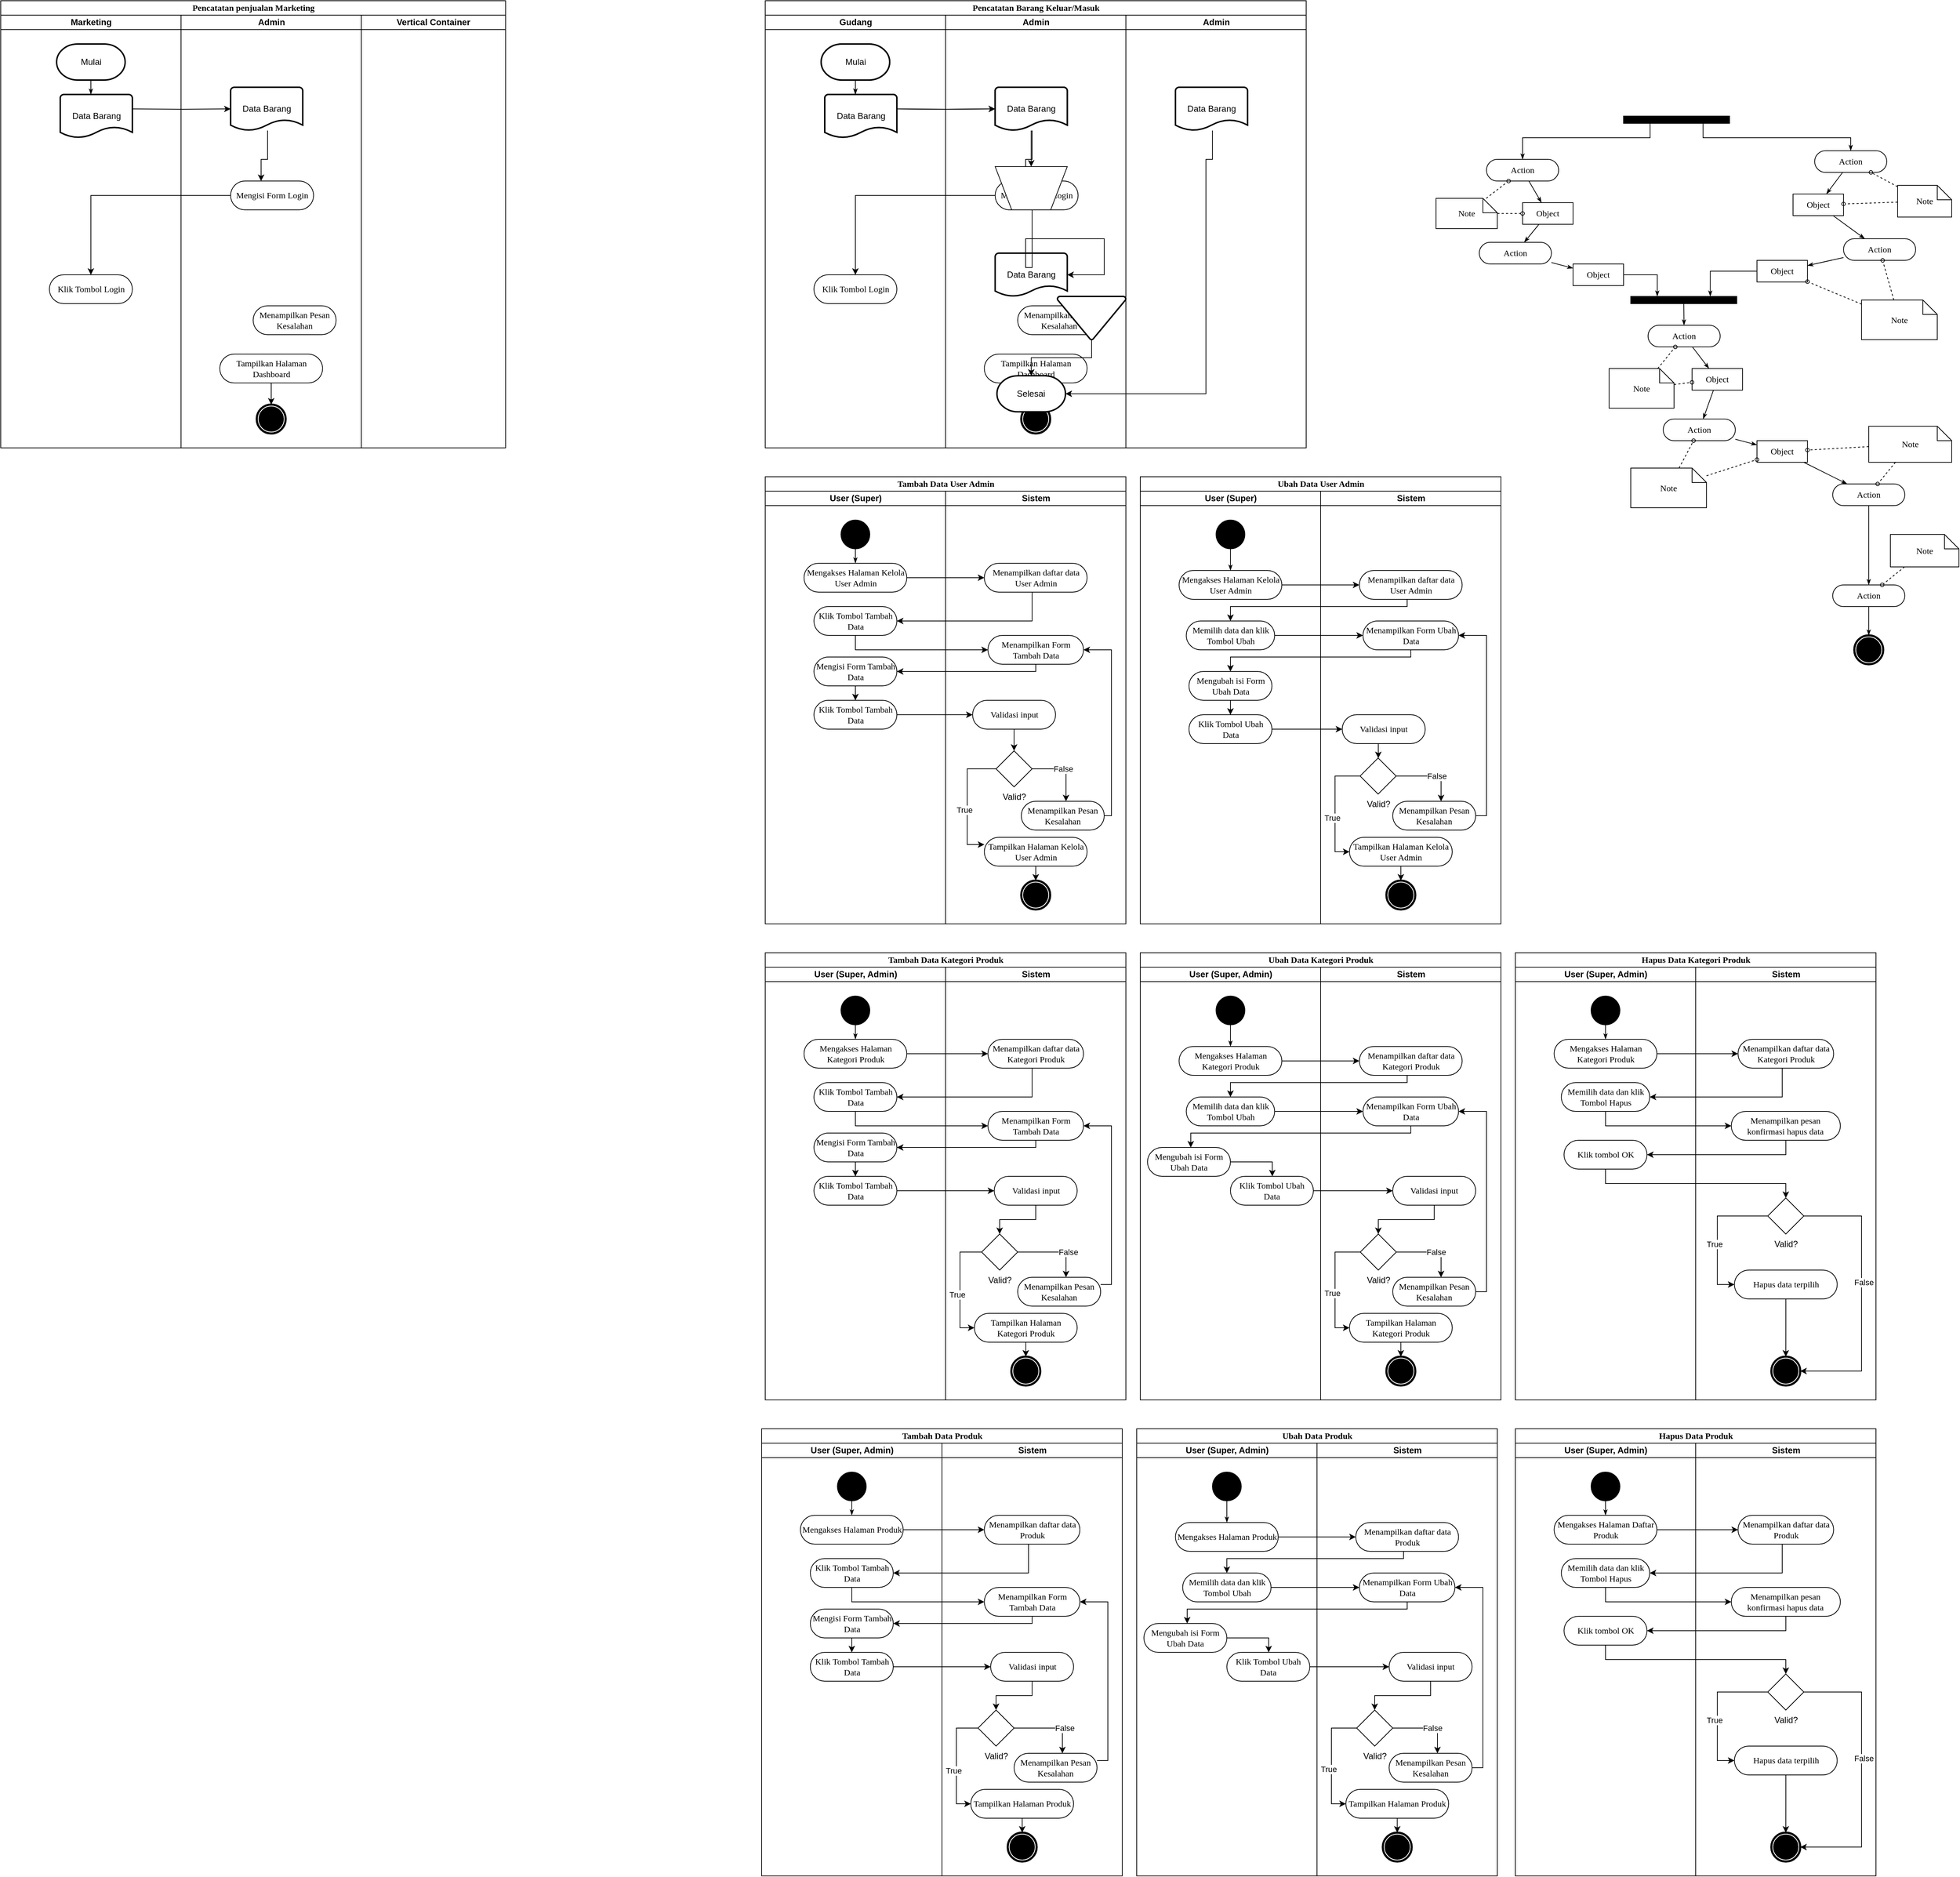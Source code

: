 <mxfile version="24.8.0">
  <diagram name="Page-1" id="0783ab3e-0a74-02c8-0abd-f7b4e66b4bec">
    <mxGraphModel dx="3609" dy="1096" grid="1" gridSize="10" guides="1" tooltips="1" connect="1" arrows="1" fold="1" page="1" pageScale="1" pageWidth="850" pageHeight="1100" background="none" math="0" shadow="0">
      <root>
        <mxCell id="0" />
        <mxCell id="1" parent="0" />
        <mxCell id="1c1d494c118603dd-1" value="Pencatatan Barang Keluar/Masuk" style="swimlane;html=1;childLayout=stackLayout;startSize=20;rounded=0;shadow=0;comic=0;labelBackgroundColor=none;strokeWidth=1;fontFamily=Verdana;fontSize=12;align=center;" parent="1" vertex="1">
          <mxGeometry x="40" y="20" width="500" height="620" as="geometry">
            <mxRectangle x="40" y="20" width="70" height="30" as="alternateBounds" />
          </mxGeometry>
        </mxCell>
        <mxCell id="1c1d494c118603dd-2" value="Gudang" style="swimlane;html=1;startSize=20;" parent="1c1d494c118603dd-1" vertex="1">
          <mxGeometry y="20" width="250" height="600" as="geometry" />
        </mxCell>
        <mxCell id="1c1d494c118603dd-27" style="edgeStyle=orthogonalEdgeStyle;rounded=0;html=1;labelBackgroundColor=none;startArrow=none;startFill=0;startSize=5;endArrow=classicThin;endFill=1;endSize=5;jettySize=auto;orthogonalLoop=1;strokeWidth=1;fontFamily=Verdana;fontSize=12" parent="1c1d494c118603dd-2" source="84dh87NM8AqvDD2-XdLy-2" edge="1">
          <mxGeometry relative="1" as="geometry">
            <mxPoint x="125" y="80" as="sourcePoint" />
            <mxPoint x="125" y="110" as="targetPoint" />
          </mxGeometry>
        </mxCell>
        <mxCell id="zufMGLrolCJn3FKlcZjP-11" value="Klik Tombol Login" style="rounded=1;whiteSpace=wrap;html=1;shadow=0;comic=0;labelBackgroundColor=none;strokeWidth=1;fontFamily=Verdana;fontSize=12;align=center;arcSize=50;" parent="1c1d494c118603dd-2" vertex="1">
          <mxGeometry x="67.5" y="360" width="115" height="40" as="geometry" />
        </mxCell>
        <mxCell id="84dh87NM8AqvDD2-XdLy-2" value="Mulai" style="strokeWidth=2;html=1;shape=mxgraph.flowchart.terminator;whiteSpace=wrap;" parent="1c1d494c118603dd-2" vertex="1">
          <mxGeometry x="77.5" y="40" width="95" height="50" as="geometry" />
        </mxCell>
        <mxCell id="84dh87NM8AqvDD2-XdLy-3" value="Data Barang" style="strokeWidth=2;html=1;shape=mxgraph.flowchart.document2;whiteSpace=wrap;size=0.25;" parent="1c1d494c118603dd-2" vertex="1">
          <mxGeometry x="82.5" y="110" width="100" height="60" as="geometry" />
        </mxCell>
        <mxCell id="1c1d494c118603dd-3" value="Admin" style="swimlane;html=1;startSize=20;" parent="1c1d494c118603dd-1" vertex="1">
          <mxGeometry x="250" y="20" width="250" height="600" as="geometry" />
        </mxCell>
        <mxCell id="zufMGLrolCJn3FKlcZjP-21" value="Menampilkan Pesan Kesalahan" style="rounded=1;whiteSpace=wrap;html=1;shadow=0;comic=0;labelBackgroundColor=none;strokeWidth=1;fontFamily=Verdana;fontSize=12;align=center;arcSize=50;" parent="1c1d494c118603dd-3" vertex="1">
          <mxGeometry x="100" y="403" width="115" height="40" as="geometry" />
        </mxCell>
        <mxCell id="zufMGLrolCJn3FKlcZjP-28" style="edgeStyle=orthogonalEdgeStyle;rounded=0;orthogonalLoop=1;jettySize=auto;html=1;entryX=0.5;entryY=0;entryDx=0;entryDy=0;" parent="1c1d494c118603dd-3" source="zufMGLrolCJn3FKlcZjP-24" target="zufMGLrolCJn3FKlcZjP-25" edge="1">
          <mxGeometry relative="1" as="geometry" />
        </mxCell>
        <mxCell id="zufMGLrolCJn3FKlcZjP-24" value="Tampilkan Halaman Dashboard" style="rounded=1;whiteSpace=wrap;html=1;shadow=0;comic=0;labelBackgroundColor=none;strokeWidth=1;fontFamily=Verdana;fontSize=12;align=center;arcSize=50;" parent="1c1d494c118603dd-3" vertex="1">
          <mxGeometry x="53.75" y="470" width="142.5" height="40" as="geometry" />
        </mxCell>
        <mxCell id="zufMGLrolCJn3FKlcZjP-25" value="" style="shape=mxgraph.bpmn.shape;html=1;verticalLabelPosition=bottom;labelBackgroundColor=#ffffff;verticalAlign=top;perimeter=ellipsePerimeter;outline=end;symbol=terminate;rounded=0;shadow=0;comic=0;strokeWidth=1;fontFamily=Verdana;fontSize=12;align=center;" parent="1c1d494c118603dd-3" vertex="1">
          <mxGeometry x="105" y="540" width="40" height="40" as="geometry" />
        </mxCell>
        <mxCell id="zufMGLrolCJn3FKlcZjP-6" value="Mengisi Form Login" style="rounded=1;whiteSpace=wrap;html=1;shadow=0;comic=0;labelBackgroundColor=none;strokeWidth=1;fontFamily=Verdana;fontSize=12;align=center;arcSize=50;" parent="1c1d494c118603dd-3" vertex="1">
          <mxGeometry x="68.75" y="230" width="115" height="40" as="geometry" />
        </mxCell>
        <mxCell id="zufMGLrolCJn3FKlcZjP-9" style="edgeStyle=orthogonalEdgeStyle;rounded=0;orthogonalLoop=1;jettySize=auto;html=1;" parent="1c1d494c118603dd-3" source="84dh87NM8AqvDD2-XdLy-4" target="zufMGLrolCJn3FKlcZjP-6" edge="1">
          <mxGeometry relative="1" as="geometry">
            <mxPoint x="125" y="150" as="sourcePoint" />
            <Array as="points">
              <mxPoint x="120" y="200" />
              <mxPoint x="111" y="200" />
            </Array>
          </mxGeometry>
        </mxCell>
        <mxCell id="84dh87NM8AqvDD2-XdLy-4" value="Data Barang" style="strokeWidth=2;html=1;shape=mxgraph.flowchart.document2;whiteSpace=wrap;size=0.25;" parent="1c1d494c118603dd-3" vertex="1">
          <mxGeometry x="68.75" y="100" width="100" height="60" as="geometry" />
        </mxCell>
        <mxCell id="zufMGLrolCJn3FKlcZjP-4" style="edgeStyle=orthogonalEdgeStyle;rounded=0;orthogonalLoop=1;jettySize=auto;html=1;" parent="1c1d494c118603dd-1" target="84dh87NM8AqvDD2-XdLy-4" edge="1">
          <mxGeometry relative="1" as="geometry">
            <mxPoint x="317.5" y="150.0" as="targetPoint" />
            <mxPoint x="182.5" y="150" as="sourcePoint" />
          </mxGeometry>
        </mxCell>
        <mxCell id="zufMGLrolCJn3FKlcZjP-13" style="edgeStyle=orthogonalEdgeStyle;rounded=0;orthogonalLoop=1;jettySize=auto;html=1;" parent="1c1d494c118603dd-1" source="zufMGLrolCJn3FKlcZjP-6" target="zufMGLrolCJn3FKlcZjP-11" edge="1">
          <mxGeometry relative="1" as="geometry" />
        </mxCell>
        <mxCell id="1c1d494c118603dd-34" style="edgeStyle=none;rounded=0;html=1;labelBackgroundColor=none;startArrow=none;startFill=0;startSize=5;endArrow=classicThin;endFill=1;endSize=5;jettySize=auto;orthogonalLoop=1;strokeWidth=1;fontFamily=Verdana;fontSize=12" parent="1" source="1c1d494c118603dd-6" target="1c1d494c118603dd-10" edge="1">
          <mxGeometry relative="1" as="geometry" />
        </mxCell>
        <mxCell id="1c1d494c118603dd-6" value="Action" style="rounded=1;whiteSpace=wrap;html=1;shadow=0;comic=0;labelBackgroundColor=none;strokeWidth=1;fontFamily=Verdana;fontSize=12;align=center;arcSize=50;" parent="1" vertex="1">
          <mxGeometry x="1040" y="240" width="100" height="30" as="geometry" />
        </mxCell>
        <mxCell id="1c1d494c118603dd-7" value="Action" style="rounded=1;whiteSpace=wrap;html=1;shadow=0;comic=0;labelBackgroundColor=none;strokeWidth=1;fontFamily=Verdana;fontSize=12;align=center;arcSize=50;" parent="1" vertex="1">
          <mxGeometry x="1030" y="355" width="100" height="30" as="geometry" />
        </mxCell>
        <mxCell id="1c1d494c118603dd-35" style="edgeStyle=none;rounded=0;html=1;labelBackgroundColor=none;startArrow=none;startFill=0;startSize=5;endArrow=classicThin;endFill=1;endSize=5;jettySize=auto;orthogonalLoop=1;strokeWidth=1;fontFamily=Verdana;fontSize=12" parent="1" source="1c1d494c118603dd-10" target="1c1d494c118603dd-7" edge="1">
          <mxGeometry relative="1" as="geometry" />
        </mxCell>
        <mxCell id="1c1d494c118603dd-10" value="Object" style="rounded=0;whiteSpace=wrap;html=1;shadow=0;comic=0;labelBackgroundColor=none;strokeWidth=1;fontFamily=Verdana;fontSize=12;align=center;arcSize=50;" parent="1" vertex="1">
          <mxGeometry x="1090" y="300" width="70" height="30" as="geometry" />
        </mxCell>
        <mxCell id="1c1d494c118603dd-46" style="edgeStyle=none;rounded=0;html=1;labelBackgroundColor=none;startArrow=none;startFill=0;startSize=5;endArrow=oval;endFill=0;endSize=5;jettySize=auto;orthogonalLoop=1;strokeWidth=1;fontFamily=Verdana;fontSize=12;dashed=1;" parent="1" source="1c1d494c118603dd-21" target="1c1d494c118603dd-6" edge="1">
          <mxGeometry relative="1" as="geometry" />
        </mxCell>
        <mxCell id="1c1d494c118603dd-47" style="edgeStyle=none;rounded=0;html=1;dashed=1;labelBackgroundColor=none;startArrow=none;startFill=0;startSize=5;endArrow=oval;endFill=0;endSize=5;jettySize=auto;orthogonalLoop=1;strokeWidth=1;fontFamily=Verdana;fontSize=12" parent="1" source="1c1d494c118603dd-21" target="1c1d494c118603dd-10" edge="1">
          <mxGeometry relative="1" as="geometry" />
        </mxCell>
        <mxCell id="60571a20871a0731-3" value="" style="whiteSpace=wrap;html=1;rounded=0;shadow=0;comic=0;labelBackgroundColor=none;strokeWidth=1;fillColor=#000000;fontFamily=Verdana;fontSize=12;align=center;rotation=0;" parent="1" vertex="1">
          <mxGeometry x="1230" y="180" width="147" height="10" as="geometry" />
        </mxCell>
        <mxCell id="1c1d494c118603dd-40" style="edgeStyle=none;rounded=0;html=1;labelBackgroundColor=none;startArrow=none;startFill=0;startSize=5;endArrow=classicThin;endFill=1;endSize=5;jettySize=auto;orthogonalLoop=1;strokeWidth=1;fontFamily=Verdana;fontSize=12" parent="1" source="1c1d494c118603dd-11" target="1c1d494c118603dd-15" edge="1">
          <mxGeometry relative="1" as="geometry" />
        </mxCell>
        <mxCell id="1c1d494c118603dd-11" value="Action" style="rounded=1;whiteSpace=wrap;html=1;shadow=0;comic=0;labelBackgroundColor=none;strokeWidth=1;fontFamily=Verdana;fontSize=12;align=center;arcSize=50;" parent="1" vertex="1">
          <mxGeometry x="1264" y="470" width="100" height="30" as="geometry" />
        </mxCell>
        <mxCell id="1c1d494c118603dd-39" style="edgeStyle=none;rounded=0;html=1;labelBackgroundColor=none;startArrow=none;startFill=0;startSize=5;endArrow=classicThin;endFill=1;endSize=5;jettySize=auto;orthogonalLoop=1;strokeWidth=1;fontFamily=Verdana;fontSize=12" parent="1" source="1c1d494c118603dd-12" target="1c1d494c118603dd-11" edge="1">
          <mxGeometry relative="1" as="geometry" />
        </mxCell>
        <mxCell id="1c1d494c118603dd-12" value="" style="whiteSpace=wrap;html=1;rounded=0;shadow=0;comic=0;labelBackgroundColor=none;strokeWidth=1;fillColor=#000000;fontFamily=Verdana;fontSize=12;align=center;rotation=0;" parent="1" vertex="1">
          <mxGeometry x="1240" y="430" width="147" height="10" as="geometry" />
        </mxCell>
        <mxCell id="1c1d494c118603dd-32" style="edgeStyle=orthogonalEdgeStyle;rounded=0;html=1;entryX=0.25;entryY=0;labelBackgroundColor=none;startArrow=none;startFill=0;startSize=5;endArrow=classicThin;endFill=1;endSize=5;jettySize=auto;orthogonalLoop=1;strokeWidth=1;fontFamily=Verdana;fontSize=12" parent="1" source="1c1d494c118603dd-14" target="1c1d494c118603dd-12" edge="1">
          <mxGeometry relative="1" as="geometry" />
        </mxCell>
        <mxCell id="1c1d494c118603dd-14" value="Object" style="rounded=0;whiteSpace=wrap;html=1;shadow=0;comic=0;labelBackgroundColor=none;strokeWidth=1;fontFamily=Verdana;fontSize=12;align=center;arcSize=50;" parent="1" vertex="1">
          <mxGeometry x="1160" y="385" width="70" height="30" as="geometry" />
        </mxCell>
        <mxCell id="1c1d494c118603dd-41" style="edgeStyle=none;rounded=0;html=1;labelBackgroundColor=none;startArrow=none;startFill=0;startSize=5;endArrow=classicThin;endFill=1;endSize=5;jettySize=auto;orthogonalLoop=1;strokeWidth=1;fontFamily=Verdana;fontSize=12" parent="1" source="1c1d494c118603dd-15" target="1c1d494c118603dd-16" edge="1">
          <mxGeometry relative="1" as="geometry" />
        </mxCell>
        <mxCell id="1c1d494c118603dd-15" value="Object" style="rounded=0;whiteSpace=wrap;html=1;shadow=0;comic=0;labelBackgroundColor=none;strokeWidth=1;fontFamily=Verdana;fontSize=12;align=center;arcSize=50;" parent="1" vertex="1">
          <mxGeometry x="1325" y="530" width="70" height="30" as="geometry" />
        </mxCell>
        <mxCell id="1c1d494c118603dd-16" value="Action" style="rounded=1;whiteSpace=wrap;html=1;shadow=0;comic=0;labelBackgroundColor=none;strokeWidth=1;fontFamily=Verdana;fontSize=12;align=center;arcSize=50;" parent="1" vertex="1">
          <mxGeometry x="1285" y="600" width="100" height="30" as="geometry" />
        </mxCell>
        <mxCell id="1c1d494c118603dd-52" style="edgeStyle=none;rounded=0;html=1;dashed=1;labelBackgroundColor=none;startArrow=none;startFill=0;startSize=5;endArrow=oval;endFill=0;endSize=5;jettySize=auto;orthogonalLoop=1;strokeWidth=1;fontFamily=Verdana;fontSize=12" parent="1" source="1c1d494c118603dd-23" target="1c1d494c118603dd-11" edge="1">
          <mxGeometry relative="1" as="geometry" />
        </mxCell>
        <mxCell id="1c1d494c118603dd-53" style="edgeStyle=none;rounded=0;html=1;dashed=1;labelBackgroundColor=none;startArrow=none;startFill=0;startSize=5;endArrow=oval;endFill=0;endSize=5;jettySize=auto;orthogonalLoop=1;strokeWidth=1;fontFamily=Verdana;fontSize=12" parent="1" source="1c1d494c118603dd-23" target="1c1d494c118603dd-15" edge="1">
          <mxGeometry relative="1" as="geometry" />
        </mxCell>
        <mxCell id="1c1d494c118603dd-23" value="Note" style="shape=note;whiteSpace=wrap;html=1;rounded=0;shadow=0;comic=0;labelBackgroundColor=none;strokeWidth=1;fontFamily=Verdana;fontSize=12;align=center;size=20;" parent="1" vertex="1">
          <mxGeometry x="1210" y="530" width="90" height="55" as="geometry" />
        </mxCell>
        <mxCell id="1c1d494c118603dd-54" style="edgeStyle=none;rounded=0;html=1;dashed=1;labelBackgroundColor=none;startArrow=none;startFill=0;startSize=5;endArrow=oval;endFill=0;endSize=5;jettySize=auto;orthogonalLoop=1;strokeWidth=1;fontFamily=Verdana;fontSize=12" parent="1" source="1c1d494c118603dd-24" target="1c1d494c118603dd-16" edge="1">
          <mxGeometry relative="1" as="geometry" />
        </mxCell>
        <mxCell id="1c1d494c118603dd-24" value="Note" style="shape=note;whiteSpace=wrap;html=1;rounded=0;shadow=0;comic=0;labelBackgroundColor=none;strokeWidth=1;fontFamily=Verdana;fontSize=12;align=center;size=20;" parent="1" vertex="1">
          <mxGeometry x="1240" y="668" width="105" height="55" as="geometry" />
        </mxCell>
        <mxCell id="1c1d494c118603dd-33" style="rounded=0;html=1;labelBackgroundColor=none;startArrow=none;startFill=0;startSize=5;endArrow=classicThin;endFill=1;endSize=5;jettySize=auto;orthogonalLoop=1;strokeWidth=1;fontFamily=Verdana;fontSize=12" parent="1" source="1c1d494c118603dd-5" target="1c1d494c118603dd-9" edge="1">
          <mxGeometry relative="1" as="geometry" />
        </mxCell>
        <mxCell id="1c1d494c118603dd-5" value="Action" style="rounded=1;whiteSpace=wrap;html=1;shadow=0;comic=0;labelBackgroundColor=none;strokeWidth=1;fontFamily=Verdana;fontSize=12;align=center;arcSize=50;" parent="1" vertex="1">
          <mxGeometry x="1495" y="228" width="100" height="30" as="geometry" />
        </mxCell>
        <mxCell id="1c1d494c118603dd-38" style="edgeStyle=none;rounded=0;html=1;labelBackgroundColor=none;startArrow=none;startFill=0;startSize=5;endArrow=classicThin;endFill=1;endSize=5;jettySize=auto;orthogonalLoop=1;strokeWidth=1;fontFamily=Verdana;fontSize=12" parent="1" source="1c1d494c118603dd-8" target="1c1d494c118603dd-13" edge="1">
          <mxGeometry relative="1" as="geometry" />
        </mxCell>
        <mxCell id="1c1d494c118603dd-8" value="Action" style="rounded=1;whiteSpace=wrap;html=1;shadow=0;comic=0;labelBackgroundColor=none;strokeWidth=1;fontFamily=Verdana;fontSize=12;align=center;arcSize=50;" parent="1" vertex="1">
          <mxGeometry x="1535" y="350" width="100" height="30" as="geometry" />
        </mxCell>
        <mxCell id="1c1d494c118603dd-37" style="edgeStyle=none;rounded=0;html=1;labelBackgroundColor=none;startArrow=none;startFill=0;startSize=5;endArrow=classicThin;endFill=1;endSize=5;jettySize=auto;orthogonalLoop=1;strokeWidth=1;fontFamily=Verdana;fontSize=12" parent="1" source="1c1d494c118603dd-9" target="1c1d494c118603dd-8" edge="1">
          <mxGeometry relative="1" as="geometry" />
        </mxCell>
        <mxCell id="1c1d494c118603dd-9" value="Object" style="rounded=0;whiteSpace=wrap;html=1;shadow=0;comic=0;labelBackgroundColor=none;strokeWidth=1;fontFamily=Verdana;fontSize=12;align=center;arcSize=50;" parent="1" vertex="1">
          <mxGeometry x="1465" y="288" width="70" height="30" as="geometry" />
        </mxCell>
        <mxCell id="1c1d494c118603dd-13" value="Object" style="rounded=0;whiteSpace=wrap;html=1;shadow=0;comic=0;labelBackgroundColor=none;strokeWidth=1;fontFamily=Verdana;fontSize=12;align=center;arcSize=50;" parent="1" vertex="1">
          <mxGeometry x="1415" y="380" width="70" height="30" as="geometry" />
        </mxCell>
        <mxCell id="1c1d494c118603dd-43" style="edgeStyle=none;rounded=0;html=1;labelBackgroundColor=none;startArrow=none;startFill=0;startSize=5;endArrow=classicThin;endFill=1;endSize=5;jettySize=auto;orthogonalLoop=1;strokeWidth=1;fontFamily=Verdana;fontSize=12" parent="1" source="1c1d494c118603dd-17" target="1c1d494c118603dd-18" edge="1">
          <mxGeometry relative="1" as="geometry" />
        </mxCell>
        <mxCell id="1c1d494c118603dd-17" value="Object" style="rounded=0;whiteSpace=wrap;html=1;shadow=0;comic=0;labelBackgroundColor=none;strokeWidth=1;fontFamily=Verdana;fontSize=12;align=center;arcSize=50;" parent="1" vertex="1">
          <mxGeometry x="1415" y="630" width="70" height="30" as="geometry" />
        </mxCell>
        <mxCell id="1c1d494c118603dd-44" style="edgeStyle=none;rounded=0;html=1;labelBackgroundColor=none;startArrow=none;startFill=0;startSize=5;endArrow=classicThin;endFill=1;endSize=5;jettySize=auto;orthogonalLoop=1;strokeWidth=1;fontFamily=Verdana;fontSize=12" parent="1" source="1c1d494c118603dd-18" target="1c1d494c118603dd-19" edge="1">
          <mxGeometry relative="1" as="geometry" />
        </mxCell>
        <mxCell id="1c1d494c118603dd-18" value="Action" style="rounded=1;whiteSpace=wrap;html=1;shadow=0;comic=0;labelBackgroundColor=none;strokeWidth=1;fontFamily=Verdana;fontSize=12;align=center;arcSize=50;" parent="1" vertex="1">
          <mxGeometry x="1520" y="690" width="100" height="30" as="geometry" />
        </mxCell>
        <mxCell id="1c1d494c118603dd-45" style="edgeStyle=none;rounded=0;html=1;labelBackgroundColor=none;startArrow=none;startFill=0;startSize=5;endArrow=classicThin;endFill=1;endSize=5;jettySize=auto;orthogonalLoop=1;strokeWidth=1;fontFamily=Verdana;fontSize=12" parent="1" source="1c1d494c118603dd-19" target="60571a20871a0731-5" edge="1">
          <mxGeometry relative="1" as="geometry" />
        </mxCell>
        <mxCell id="1c1d494c118603dd-19" value="Action" style="rounded=1;whiteSpace=wrap;html=1;shadow=0;comic=0;labelBackgroundColor=none;strokeWidth=1;fontFamily=Verdana;fontSize=12;align=center;arcSize=50;" parent="1" vertex="1">
          <mxGeometry x="1520" y="830" width="100" height="30" as="geometry" />
        </mxCell>
        <mxCell id="60571a20871a0731-5" value="" style="shape=mxgraph.bpmn.shape;html=1;verticalLabelPosition=bottom;labelBackgroundColor=#ffffff;verticalAlign=top;perimeter=ellipsePerimeter;outline=end;symbol=terminate;rounded=0;shadow=0;comic=0;strokeWidth=1;fontFamily=Verdana;fontSize=12;align=center;" parent="1" vertex="1">
          <mxGeometry x="1550" y="900" width="40" height="40" as="geometry" />
        </mxCell>
        <mxCell id="1c1d494c118603dd-48" style="edgeStyle=none;rounded=0;html=1;dashed=1;labelBackgroundColor=none;startArrow=none;startFill=0;startSize=5;endArrow=oval;endFill=0;endSize=5;jettySize=auto;orthogonalLoop=1;strokeWidth=1;fontFamily=Verdana;fontSize=12" parent="1" source="1c1d494c118603dd-20" target="1c1d494c118603dd-5" edge="1">
          <mxGeometry relative="1" as="geometry" />
        </mxCell>
        <mxCell id="1c1d494c118603dd-49" style="edgeStyle=none;rounded=0;html=1;dashed=1;labelBackgroundColor=none;startArrow=none;startFill=0;startSize=5;endArrow=oval;endFill=0;endSize=5;jettySize=auto;orthogonalLoop=1;strokeWidth=1;fontFamily=Verdana;fontSize=12" parent="1" source="1c1d494c118603dd-20" target="1c1d494c118603dd-9" edge="1">
          <mxGeometry relative="1" as="geometry" />
        </mxCell>
        <mxCell id="1c1d494c118603dd-20" value="Note" style="shape=note;whiteSpace=wrap;html=1;rounded=0;shadow=0;comic=0;labelBackgroundColor=none;strokeWidth=1;fontFamily=Verdana;fontSize=12;align=center;size=20;" parent="1" vertex="1">
          <mxGeometry x="1610" y="276" width="75" height="44" as="geometry" />
        </mxCell>
        <mxCell id="1c1d494c118603dd-50" style="edgeStyle=none;rounded=0;html=1;dashed=1;labelBackgroundColor=none;startArrow=none;startFill=0;startSize=5;endArrow=oval;endFill=0;endSize=5;jettySize=auto;orthogonalLoop=1;strokeWidth=1;fontFamily=Verdana;fontSize=12" parent="1" source="1c1d494c118603dd-22" target="1c1d494c118603dd-8" edge="1">
          <mxGeometry relative="1" as="geometry" />
        </mxCell>
        <mxCell id="1c1d494c118603dd-51" style="edgeStyle=none;rounded=0;html=1;dashed=1;labelBackgroundColor=none;startArrow=none;startFill=0;startSize=5;endArrow=oval;endFill=0;endSize=5;jettySize=auto;orthogonalLoop=1;strokeWidth=1;fontFamily=Verdana;fontSize=12" parent="1" source="1c1d494c118603dd-22" target="1c1d494c118603dd-13" edge="1">
          <mxGeometry relative="1" as="geometry" />
        </mxCell>
        <mxCell id="1c1d494c118603dd-22" value="Note" style="shape=note;whiteSpace=wrap;html=1;rounded=0;shadow=0;comic=0;labelBackgroundColor=none;strokeWidth=1;fontFamily=Verdana;fontSize=12;align=center;size=20;" parent="1" vertex="1">
          <mxGeometry x="1560" y="435" width="105" height="55" as="geometry" />
        </mxCell>
        <mxCell id="1c1d494c118603dd-56" style="edgeStyle=none;rounded=0;html=1;dashed=1;labelBackgroundColor=none;startArrow=none;startFill=0;startSize=5;endArrow=oval;endFill=0;endSize=5;jettySize=auto;orthogonalLoop=1;strokeWidth=1;fontFamily=Verdana;fontSize=12" parent="1" source="1c1d494c118603dd-25" target="1c1d494c118603dd-18" edge="1">
          <mxGeometry relative="1" as="geometry" />
        </mxCell>
        <mxCell id="1c1d494c118603dd-57" style="edgeStyle=none;rounded=0;html=1;dashed=1;labelBackgroundColor=none;startArrow=none;startFill=0;startSize=5;endArrow=oval;endFill=0;endSize=5;jettySize=auto;orthogonalLoop=1;strokeWidth=1;fontFamily=Verdana;fontSize=12" parent="1" source="1c1d494c118603dd-25" target="1c1d494c118603dd-17" edge="1">
          <mxGeometry relative="1" as="geometry" />
        </mxCell>
        <mxCell id="1c1d494c118603dd-25" value="Note" style="shape=note;whiteSpace=wrap;html=1;rounded=0;shadow=0;comic=0;labelBackgroundColor=none;strokeWidth=1;fontFamily=Verdana;fontSize=12;align=center;size=20;" parent="1" vertex="1">
          <mxGeometry x="1570" y="610" width="115" height="50" as="geometry" />
        </mxCell>
        <mxCell id="1c1d494c118603dd-58" style="edgeStyle=none;rounded=0;html=1;dashed=1;labelBackgroundColor=none;startArrow=none;startFill=0;startSize=5;endArrow=oval;endFill=0;endSize=5;jettySize=auto;orthogonalLoop=1;strokeWidth=1;fontFamily=Verdana;fontSize=12" parent="1" source="1c1d494c118603dd-26" target="1c1d494c118603dd-19" edge="1">
          <mxGeometry relative="1" as="geometry" />
        </mxCell>
        <mxCell id="1c1d494c118603dd-29" style="edgeStyle=orthogonalEdgeStyle;rounded=0;html=1;exitX=0.75;exitY=1;labelBackgroundColor=none;startArrow=none;startFill=0;startSize=5;endArrow=classicThin;endFill=1;endSize=5;jettySize=auto;orthogonalLoop=1;strokeWidth=1;fontFamily=Verdana;fontSize=12" parent="1" source="60571a20871a0731-3" target="1c1d494c118603dd-5" edge="1">
          <mxGeometry relative="1" as="geometry">
            <Array as="points">
              <mxPoint x="1340" y="210" />
              <mxPoint x="1545" y="210" />
            </Array>
          </mxGeometry>
        </mxCell>
        <mxCell id="1c1d494c118603dd-30" style="edgeStyle=orthogonalEdgeStyle;rounded=0;html=1;exitX=0.25;exitY=1;entryX=0.5;entryY=0;labelBackgroundColor=none;startArrow=none;startFill=0;startSize=5;endArrow=classicThin;endFill=1;endSize=5;jettySize=auto;orthogonalLoop=1;strokeWidth=1;fontFamily=Verdana;fontSize=12" parent="1" source="60571a20871a0731-3" target="1c1d494c118603dd-6" edge="1">
          <mxGeometry relative="1" as="geometry">
            <Array as="points">
              <mxPoint x="1267" y="210" />
              <mxPoint x="1090" y="210" />
            </Array>
          </mxGeometry>
        </mxCell>
        <mxCell id="1c1d494c118603dd-31" style="edgeStyle=orthogonalEdgeStyle;rounded=0;html=1;entryX=0.75;entryY=0;labelBackgroundColor=none;startArrow=none;startFill=0;startSize=5;endArrow=classicThin;endFill=1;endSize=5;jettySize=auto;orthogonalLoop=1;strokeWidth=1;fontFamily=Verdana;fontSize=12" parent="1" source="1c1d494c118603dd-13" target="1c1d494c118603dd-12" edge="1">
          <mxGeometry relative="1" as="geometry" />
        </mxCell>
        <mxCell id="1c1d494c118603dd-36" style="edgeStyle=none;rounded=0;html=1;labelBackgroundColor=none;startArrow=none;startFill=0;startSize=5;endArrow=classicThin;endFill=1;endSize=5;jettySize=auto;orthogonalLoop=1;strokeWidth=1;fontFamily=Verdana;fontSize=12" parent="1" source="1c1d494c118603dd-7" target="1c1d494c118603dd-14" edge="1">
          <mxGeometry relative="1" as="geometry" />
        </mxCell>
        <mxCell id="1c1d494c118603dd-42" style="edgeStyle=none;rounded=0;html=1;labelBackgroundColor=none;startArrow=none;startFill=0;startSize=5;endArrow=classicThin;endFill=1;endSize=5;jettySize=auto;orthogonalLoop=1;strokeWidth=1;fontFamily=Verdana;fontSize=12" parent="1" source="1c1d494c118603dd-16" target="1c1d494c118603dd-17" edge="1">
          <mxGeometry relative="1" as="geometry" />
        </mxCell>
        <mxCell id="1c1d494c118603dd-55" style="edgeStyle=none;rounded=0;html=1;dashed=1;labelBackgroundColor=none;startArrow=none;startFill=0;startSize=5;endArrow=oval;endFill=0;endSize=5;jettySize=auto;orthogonalLoop=1;strokeWidth=1;fontFamily=Verdana;fontSize=12" parent="1" source="1c1d494c118603dd-24" target="1c1d494c118603dd-17" edge="1">
          <mxGeometry relative="1" as="geometry" />
        </mxCell>
        <mxCell id="1c1d494c118603dd-26" value="Note" style="shape=note;whiteSpace=wrap;html=1;rounded=0;shadow=0;comic=0;labelBackgroundColor=none;strokeWidth=1;fontFamily=Verdana;fontSize=12;align=center;size=20;" parent="1" vertex="1">
          <mxGeometry x="1600" y="760" width="95" height="45" as="geometry" />
        </mxCell>
        <mxCell id="1c1d494c118603dd-21" value="Note" style="shape=note;whiteSpace=wrap;html=1;rounded=0;shadow=0;comic=0;labelBackgroundColor=none;strokeWidth=1;fontFamily=Verdana;fontSize=12;align=center;size=20;" parent="1" vertex="1">
          <mxGeometry x="970" y="294" width="85" height="42" as="geometry" />
        </mxCell>
        <mxCell id="EVS3zEjeQcRhhYnlzs17-1" value="Ubah Data User Admin" style="swimlane;html=1;childLayout=stackLayout;startSize=20;rounded=0;shadow=0;comic=0;labelBackgroundColor=none;strokeWidth=1;fontFamily=Verdana;fontSize=12;align=center;" parent="1" vertex="1">
          <mxGeometry x="560" y="680" width="500" height="620" as="geometry">
            <mxRectangle x="40" y="20" width="70" height="30" as="alternateBounds" />
          </mxGeometry>
        </mxCell>
        <mxCell id="EVS3zEjeQcRhhYnlzs17-2" value="User (Super)" style="swimlane;html=1;startSize=20;" parent="EVS3zEjeQcRhhYnlzs17-1" vertex="1">
          <mxGeometry y="20" width="250" height="600" as="geometry" />
        </mxCell>
        <mxCell id="EVS3zEjeQcRhhYnlzs17-3" value="" style="ellipse;whiteSpace=wrap;html=1;rounded=0;shadow=0;comic=0;labelBackgroundColor=none;strokeWidth=1;fillColor=#000000;fontFamily=Verdana;fontSize=12;align=center;" parent="EVS3zEjeQcRhhYnlzs17-2" vertex="1">
          <mxGeometry x="105" y="40" width="40" height="40" as="geometry" />
        </mxCell>
        <mxCell id="EVS3zEjeQcRhhYnlzs17-4" value="Mengakses Halaman Kelola User Admin" style="rounded=1;whiteSpace=wrap;html=1;shadow=0;comic=0;labelBackgroundColor=none;strokeWidth=1;fontFamily=Verdana;fontSize=12;align=center;arcSize=50;" parent="EVS3zEjeQcRhhYnlzs17-2" vertex="1">
          <mxGeometry x="53.75" y="110" width="142.5" height="40" as="geometry" />
        </mxCell>
        <mxCell id="EVS3zEjeQcRhhYnlzs17-5" style="edgeStyle=orthogonalEdgeStyle;rounded=0;html=1;labelBackgroundColor=none;startArrow=none;startFill=0;startSize=5;endArrow=classicThin;endFill=1;endSize=5;jettySize=auto;orthogonalLoop=1;strokeWidth=1;fontFamily=Verdana;fontSize=12" parent="EVS3zEjeQcRhhYnlzs17-2" source="EVS3zEjeQcRhhYnlzs17-3" target="EVS3zEjeQcRhhYnlzs17-4" edge="1">
          <mxGeometry relative="1" as="geometry" />
        </mxCell>
        <mxCell id="EVS3zEjeQcRhhYnlzs17-7" value="Memilih data dan klik Tombol Ubah" style="rounded=1;whiteSpace=wrap;html=1;shadow=0;comic=0;labelBackgroundColor=none;strokeWidth=1;fontFamily=Verdana;fontSize=12;align=center;arcSize=50;" parent="EVS3zEjeQcRhhYnlzs17-2" vertex="1">
          <mxGeometry x="63.75" y="180" width="122.5" height="40" as="geometry" />
        </mxCell>
        <mxCell id="EVS3zEjeQcRhhYnlzs17-62" value="Mengubah isi Form Ubah Data" style="rounded=1;whiteSpace=wrap;html=1;shadow=0;comic=0;labelBackgroundColor=none;strokeWidth=1;fontFamily=Verdana;fontSize=12;align=center;arcSize=50;" parent="EVS3zEjeQcRhhYnlzs17-2" vertex="1">
          <mxGeometry x="67.5" y="250" width="115" height="40" as="geometry" />
        </mxCell>
        <mxCell id="Ftfzk--W6nuzLrWudvyC-4" value="Klik Tombol Ubah Data" style="rounded=1;whiteSpace=wrap;html=1;shadow=0;comic=0;labelBackgroundColor=none;strokeWidth=1;fontFamily=Verdana;fontSize=12;align=center;arcSize=50;" parent="EVS3zEjeQcRhhYnlzs17-2" vertex="1">
          <mxGeometry x="67.5" y="310" width="115" height="40" as="geometry" />
        </mxCell>
        <mxCell id="EVS3zEjeQcRhhYnlzs17-25" style="edgeStyle=orthogonalEdgeStyle;rounded=0;orthogonalLoop=1;jettySize=auto;html=1;" parent="EVS3zEjeQcRhhYnlzs17-2" source="EVS3zEjeQcRhhYnlzs17-62" target="Ftfzk--W6nuzLrWudvyC-4" edge="1">
          <mxGeometry relative="1" as="geometry">
            <mxPoint x="155" y="270.0" as="sourcePoint" />
            <Array as="points" />
          </mxGeometry>
        </mxCell>
        <mxCell id="EVS3zEjeQcRhhYnlzs17-9" value="Sistem" style="swimlane;html=1;startSize=20;" parent="EVS3zEjeQcRhhYnlzs17-1" vertex="1">
          <mxGeometry x="250" y="20" width="250" height="600" as="geometry" />
        </mxCell>
        <mxCell id="EVS3zEjeQcRhhYnlzs17-10" value="Menampilkan daftar data User Admin" style="rounded=1;whiteSpace=wrap;html=1;shadow=0;comic=0;labelBackgroundColor=none;strokeWidth=1;fontFamily=Verdana;fontSize=12;align=center;arcSize=50;" parent="EVS3zEjeQcRhhYnlzs17-9" vertex="1">
          <mxGeometry x="53.75" y="110" width="142.5" height="40" as="geometry" />
        </mxCell>
        <mxCell id="EVS3zEjeQcRhhYnlzs17-11" style="edgeStyle=orthogonalEdgeStyle;rounded=0;orthogonalLoop=1;jettySize=auto;html=1;" parent="EVS3zEjeQcRhhYnlzs17-9" source="EVS3zEjeQcRhhYnlzs17-12" target="EVS3zEjeQcRhhYnlzs17-17" edge="1">
          <mxGeometry relative="1" as="geometry">
            <Array as="points">
              <mxPoint x="80" y="360" />
              <mxPoint x="80" y="360" />
            </Array>
          </mxGeometry>
        </mxCell>
        <mxCell id="EVS3zEjeQcRhhYnlzs17-12" value="Validasi input" style="rounded=1;whiteSpace=wrap;html=1;shadow=0;comic=0;labelBackgroundColor=none;strokeWidth=1;fontFamily=Verdana;fontSize=12;align=center;arcSize=50;" parent="EVS3zEjeQcRhhYnlzs17-9" vertex="1">
          <mxGeometry x="30" y="310" width="115" height="40" as="geometry" />
        </mxCell>
        <mxCell id="EVS3zEjeQcRhhYnlzs17-13" style="edgeStyle=orthogonalEdgeStyle;rounded=0;orthogonalLoop=1;jettySize=auto;html=1;" parent="EVS3zEjeQcRhhYnlzs17-9" source="EVS3zEjeQcRhhYnlzs17-17" target="EVS3zEjeQcRhhYnlzs17-19" edge="1">
          <mxGeometry relative="1" as="geometry">
            <Array as="points">
              <mxPoint x="167" y="395" />
            </Array>
          </mxGeometry>
        </mxCell>
        <mxCell id="EVS3zEjeQcRhhYnlzs17-14" value="False" style="edgeLabel;html=1;align=center;verticalAlign=middle;resizable=0;points=[];" parent="EVS3zEjeQcRhhYnlzs17-13" vertex="1" connectable="0">
          <mxGeometry x="-0.06" y="2" relative="1" as="geometry">
            <mxPoint x="10" y="2" as="offset" />
          </mxGeometry>
        </mxCell>
        <mxCell id="EVS3zEjeQcRhhYnlzs17-15" style="edgeStyle=orthogonalEdgeStyle;rounded=0;orthogonalLoop=1;jettySize=auto;html=1;" parent="EVS3zEjeQcRhhYnlzs17-9" source="EVS3zEjeQcRhhYnlzs17-17" target="EVS3zEjeQcRhhYnlzs17-21" edge="1">
          <mxGeometry relative="1" as="geometry">
            <Array as="points">
              <mxPoint x="20" y="395" />
              <mxPoint x="20" y="500" />
            </Array>
          </mxGeometry>
        </mxCell>
        <mxCell id="EVS3zEjeQcRhhYnlzs17-16" value="True" style="edgeLabel;html=1;align=center;verticalAlign=middle;resizable=0;points=[];" parent="EVS3zEjeQcRhhYnlzs17-15" vertex="1" connectable="0">
          <mxGeometry x="0.151" y="-4" relative="1" as="geometry">
            <mxPoint as="offset" />
          </mxGeometry>
        </mxCell>
        <mxCell id="EVS3zEjeQcRhhYnlzs17-17" value="Valid?" style="points=[[0.25,0.25,0],[0.5,0,0],[0.75,0.25,0],[1,0.5,0],[0.75,0.75,0],[0.5,1,0],[0.25,0.75,0],[0,0.5,0]];shape=mxgraph.bpmn.gateway2;html=1;verticalLabelPosition=bottom;labelBackgroundColor=#ffffff;verticalAlign=top;align=center;perimeter=rhombusPerimeter;outlineConnect=0;outline=none;symbol=none;rotation=0;" parent="EVS3zEjeQcRhhYnlzs17-9" vertex="1">
          <mxGeometry x="54.75" y="370" width="50" height="50" as="geometry" />
        </mxCell>
        <mxCell id="EVS3zEjeQcRhhYnlzs17-18" style="edgeStyle=orthogonalEdgeStyle;rounded=0;orthogonalLoop=1;jettySize=auto;html=1;" parent="EVS3zEjeQcRhhYnlzs17-9" source="EVS3zEjeQcRhhYnlzs17-19" target="EVS3zEjeQcRhhYnlzs17-61" edge="1">
          <mxGeometry relative="1" as="geometry">
            <Array as="points">
              <mxPoint x="230" y="450" />
              <mxPoint x="230" y="200" />
            </Array>
          </mxGeometry>
        </mxCell>
        <mxCell id="EVS3zEjeQcRhhYnlzs17-19" value="Menampilkan Pesan Kesalahan" style="rounded=1;whiteSpace=wrap;html=1;shadow=0;comic=0;labelBackgroundColor=none;strokeWidth=1;fontFamily=Verdana;fontSize=12;align=center;arcSize=50;" parent="EVS3zEjeQcRhhYnlzs17-9" vertex="1">
          <mxGeometry x="100" y="430" width="115" height="40" as="geometry" />
        </mxCell>
        <mxCell id="EVS3zEjeQcRhhYnlzs17-20" style="edgeStyle=orthogonalEdgeStyle;rounded=0;orthogonalLoop=1;jettySize=auto;html=1;entryX=0.5;entryY=0;entryDx=0;entryDy=0;" parent="EVS3zEjeQcRhhYnlzs17-9" source="EVS3zEjeQcRhhYnlzs17-21" target="EVS3zEjeQcRhhYnlzs17-22" edge="1">
          <mxGeometry relative="1" as="geometry" />
        </mxCell>
        <mxCell id="EVS3zEjeQcRhhYnlzs17-21" value="Tampilkan Halaman Kelola User Admin" style="rounded=1;whiteSpace=wrap;html=1;shadow=0;comic=0;labelBackgroundColor=none;strokeWidth=1;fontFamily=Verdana;fontSize=12;align=center;arcSize=50;" parent="EVS3zEjeQcRhhYnlzs17-9" vertex="1">
          <mxGeometry x="40" y="480" width="142.5" height="40" as="geometry" />
        </mxCell>
        <mxCell id="EVS3zEjeQcRhhYnlzs17-22" value="" style="shape=mxgraph.bpmn.shape;html=1;verticalLabelPosition=bottom;labelBackgroundColor=#ffffff;verticalAlign=top;perimeter=ellipsePerimeter;outline=end;symbol=terminate;rounded=0;shadow=0;comic=0;strokeWidth=1;fontFamily=Verdana;fontSize=12;align=center;" parent="EVS3zEjeQcRhhYnlzs17-9" vertex="1">
          <mxGeometry x="91.25" y="540" width="40" height="40" as="geometry" />
        </mxCell>
        <mxCell id="EVS3zEjeQcRhhYnlzs17-61" value="Menampilkan Form Ubah Data" style="rounded=1;whiteSpace=wrap;html=1;shadow=0;comic=0;labelBackgroundColor=none;strokeWidth=1;fontFamily=Verdana;fontSize=12;align=center;arcSize=50;" parent="EVS3zEjeQcRhhYnlzs17-9" vertex="1">
          <mxGeometry x="58.75" y="180" width="132.5" height="40" as="geometry" />
        </mxCell>
        <mxCell id="EVS3zEjeQcRhhYnlzs17-23" style="edgeStyle=orthogonalEdgeStyle;rounded=0;orthogonalLoop=1;jettySize=auto;html=1;" parent="EVS3zEjeQcRhhYnlzs17-1" source="EVS3zEjeQcRhhYnlzs17-4" target="EVS3zEjeQcRhhYnlzs17-10" edge="1">
          <mxGeometry relative="1" as="geometry">
            <mxPoint x="325" y="140" as="targetPoint" />
          </mxGeometry>
        </mxCell>
        <mxCell id="EVS3zEjeQcRhhYnlzs17-24" style="edgeStyle=orthogonalEdgeStyle;rounded=0;orthogonalLoop=1;jettySize=auto;html=1;" parent="EVS3zEjeQcRhhYnlzs17-1" source="EVS3zEjeQcRhhYnlzs17-10" target="EVS3zEjeQcRhhYnlzs17-7" edge="1">
          <mxGeometry relative="1" as="geometry">
            <mxPoint x="370.059" y="155" as="sourcePoint" />
            <Array as="points">
              <mxPoint x="370" y="180" />
              <mxPoint x="125" y="180" />
            </Array>
          </mxGeometry>
        </mxCell>
        <mxCell id="EVS3zEjeQcRhhYnlzs17-6" style="edgeStyle=orthogonalEdgeStyle;rounded=0;orthogonalLoop=1;jettySize=auto;html=1;" parent="EVS3zEjeQcRhhYnlzs17-1" source="EVS3zEjeQcRhhYnlzs17-7" target="EVS3zEjeQcRhhYnlzs17-61" edge="1">
          <mxGeometry relative="1" as="geometry">
            <mxPoint x="97.471" y="270.0" as="targetPoint" />
          </mxGeometry>
        </mxCell>
        <mxCell id="EVS3zEjeQcRhhYnlzs17-63" style="edgeStyle=orthogonalEdgeStyle;rounded=0;orthogonalLoop=1;jettySize=auto;html=1;" parent="EVS3zEjeQcRhhYnlzs17-1" source="EVS3zEjeQcRhhYnlzs17-61" target="EVS3zEjeQcRhhYnlzs17-62" edge="1">
          <mxGeometry relative="1" as="geometry">
            <Array as="points">
              <mxPoint x="375" y="250" />
              <mxPoint x="125" y="250" />
            </Array>
          </mxGeometry>
        </mxCell>
        <mxCell id="Ftfzk--W6nuzLrWudvyC-5" style="edgeStyle=orthogonalEdgeStyle;rounded=0;orthogonalLoop=1;jettySize=auto;html=1;" parent="EVS3zEjeQcRhhYnlzs17-1" source="Ftfzk--W6nuzLrWudvyC-4" target="EVS3zEjeQcRhhYnlzs17-12" edge="1">
          <mxGeometry relative="1" as="geometry" />
        </mxCell>
        <mxCell id="EVS3zEjeQcRhhYnlzs17-26" value="Tambah Data User Admin" style="swimlane;html=1;childLayout=stackLayout;startSize=20;rounded=0;shadow=0;comic=0;labelBackgroundColor=none;strokeWidth=1;fontFamily=Verdana;fontSize=12;align=center;" parent="1" vertex="1">
          <mxGeometry x="40" y="680" width="500" height="620" as="geometry">
            <mxRectangle x="40" y="20" width="70" height="30" as="alternateBounds" />
          </mxGeometry>
        </mxCell>
        <mxCell id="EVS3zEjeQcRhhYnlzs17-27" value="User (Super)" style="swimlane;html=1;startSize=20;" parent="EVS3zEjeQcRhhYnlzs17-26" vertex="1">
          <mxGeometry y="20" width="250" height="600" as="geometry" />
        </mxCell>
        <mxCell id="EVS3zEjeQcRhhYnlzs17-28" value="" style="ellipse;whiteSpace=wrap;html=1;rounded=0;shadow=0;comic=0;labelBackgroundColor=none;strokeWidth=1;fillColor=#000000;fontFamily=Verdana;fontSize=12;align=center;" parent="EVS3zEjeQcRhhYnlzs17-27" vertex="1">
          <mxGeometry x="105" y="40" width="40" height="40" as="geometry" />
        </mxCell>
        <mxCell id="EVS3zEjeQcRhhYnlzs17-29" value="Mengakses Halaman Kelola User Admin" style="rounded=1;whiteSpace=wrap;html=1;shadow=0;comic=0;labelBackgroundColor=none;strokeWidth=1;fontFamily=Verdana;fontSize=12;align=center;arcSize=50;" parent="EVS3zEjeQcRhhYnlzs17-27" vertex="1">
          <mxGeometry x="53.75" y="100" width="142.5" height="40" as="geometry" />
        </mxCell>
        <mxCell id="EVS3zEjeQcRhhYnlzs17-30" style="edgeStyle=orthogonalEdgeStyle;rounded=0;html=1;labelBackgroundColor=none;startArrow=none;startFill=0;startSize=5;endArrow=classicThin;endFill=1;endSize=5;jettySize=auto;orthogonalLoop=1;strokeWidth=1;fontFamily=Verdana;fontSize=12" parent="EVS3zEjeQcRhhYnlzs17-27" source="EVS3zEjeQcRhhYnlzs17-28" target="EVS3zEjeQcRhhYnlzs17-29" edge="1">
          <mxGeometry relative="1" as="geometry" />
        </mxCell>
        <mxCell id="EVS3zEjeQcRhhYnlzs17-32" value="Klik Tombol Tambah Data" style="rounded=1;whiteSpace=wrap;html=1;shadow=0;comic=0;labelBackgroundColor=none;strokeWidth=1;fontFamily=Verdana;fontSize=12;align=center;arcSize=50;" parent="EVS3zEjeQcRhhYnlzs17-27" vertex="1">
          <mxGeometry x="67.5" y="160" width="115" height="40" as="geometry" />
        </mxCell>
        <mxCell id="EVS3zEjeQcRhhYnlzs17-52" value="Mengisi Form Tambah Data" style="rounded=1;whiteSpace=wrap;html=1;shadow=0;comic=0;labelBackgroundColor=none;strokeWidth=1;fontFamily=Verdana;fontSize=12;align=center;arcSize=50;" parent="EVS3zEjeQcRhhYnlzs17-27" vertex="1">
          <mxGeometry x="67.5" y="230" width="115" height="40" as="geometry" />
        </mxCell>
        <mxCell id="Ftfzk--W6nuzLrWudvyC-1" value="Klik Tombol Tambah Data" style="rounded=1;whiteSpace=wrap;html=1;shadow=0;comic=0;labelBackgroundColor=none;strokeWidth=1;fontFamily=Verdana;fontSize=12;align=center;arcSize=50;" parent="EVS3zEjeQcRhhYnlzs17-27" vertex="1">
          <mxGeometry x="67.5" y="290" width="115" height="40" as="geometry" />
        </mxCell>
        <mxCell id="EVS3zEjeQcRhhYnlzs17-55" style="edgeStyle=orthogonalEdgeStyle;rounded=0;orthogonalLoop=1;jettySize=auto;html=1;" parent="EVS3zEjeQcRhhYnlzs17-27" source="EVS3zEjeQcRhhYnlzs17-52" target="Ftfzk--W6nuzLrWudvyC-1" edge="1">
          <mxGeometry relative="1" as="geometry">
            <Array as="points" />
          </mxGeometry>
        </mxCell>
        <mxCell id="EVS3zEjeQcRhhYnlzs17-34" value="Sistem" style="swimlane;html=1;startSize=20;" parent="EVS3zEjeQcRhhYnlzs17-26" vertex="1">
          <mxGeometry x="250" y="20" width="250" height="600" as="geometry" />
        </mxCell>
        <mxCell id="EVS3zEjeQcRhhYnlzs17-35" value="Menampilkan daftar data User Admin" style="rounded=1;whiteSpace=wrap;html=1;shadow=0;comic=0;labelBackgroundColor=none;strokeWidth=1;fontFamily=Verdana;fontSize=12;align=center;arcSize=50;" parent="EVS3zEjeQcRhhYnlzs17-34" vertex="1">
          <mxGeometry x="53.75" y="100" width="142.5" height="40" as="geometry" />
        </mxCell>
        <mxCell id="EVS3zEjeQcRhhYnlzs17-37" value="Menampilkan Form Tambah Data" style="rounded=1;whiteSpace=wrap;html=1;shadow=0;comic=0;labelBackgroundColor=none;strokeWidth=1;fontFamily=Verdana;fontSize=12;align=center;arcSize=50;" parent="EVS3zEjeQcRhhYnlzs17-34" vertex="1">
          <mxGeometry x="58.75" y="200" width="132.5" height="40" as="geometry" />
        </mxCell>
        <mxCell id="EVS3zEjeQcRhhYnlzs17-38" style="edgeStyle=orthogonalEdgeStyle;rounded=0;orthogonalLoop=1;jettySize=auto;html=1;" parent="EVS3zEjeQcRhhYnlzs17-34" source="EVS3zEjeQcRhhYnlzs17-42" target="EVS3zEjeQcRhhYnlzs17-44" edge="1">
          <mxGeometry relative="1" as="geometry">
            <Array as="points">
              <mxPoint x="167" y="385" />
            </Array>
          </mxGeometry>
        </mxCell>
        <mxCell id="EVS3zEjeQcRhhYnlzs17-39" value="False" style="edgeLabel;html=1;align=center;verticalAlign=middle;resizable=0;points=[];" parent="EVS3zEjeQcRhhYnlzs17-38" vertex="1" connectable="0">
          <mxGeometry x="-0.06" y="2" relative="1" as="geometry">
            <mxPoint y="2" as="offset" />
          </mxGeometry>
        </mxCell>
        <mxCell id="EVS3zEjeQcRhhYnlzs17-40" style="edgeStyle=orthogonalEdgeStyle;rounded=0;orthogonalLoop=1;jettySize=auto;html=1;" parent="EVS3zEjeQcRhhYnlzs17-34" source="EVS3zEjeQcRhhYnlzs17-42" target="EVS3zEjeQcRhhYnlzs17-46" edge="1">
          <mxGeometry relative="1" as="geometry">
            <Array as="points">
              <mxPoint x="30" y="385" />
              <mxPoint x="30" y="490" />
            </Array>
          </mxGeometry>
        </mxCell>
        <mxCell id="EVS3zEjeQcRhhYnlzs17-41" value="True" style="edgeLabel;html=1;align=center;verticalAlign=middle;resizable=0;points=[];" parent="EVS3zEjeQcRhhYnlzs17-40" vertex="1" connectable="0">
          <mxGeometry x="0.151" y="-4" relative="1" as="geometry">
            <mxPoint as="offset" />
          </mxGeometry>
        </mxCell>
        <mxCell id="EVS3zEjeQcRhhYnlzs17-42" value="Valid?" style="points=[[0.25,0.25,0],[0.5,0,0],[0.75,0.25,0],[1,0.5,0],[0.75,0.75,0],[0.5,1,0],[0.25,0.75,0],[0,0.5,0]];shape=mxgraph.bpmn.gateway2;html=1;verticalLabelPosition=bottom;labelBackgroundColor=#ffffff;verticalAlign=top;align=center;perimeter=rhombusPerimeter;outlineConnect=0;outline=none;symbol=none;rotation=0;" parent="EVS3zEjeQcRhhYnlzs17-34" vertex="1">
          <mxGeometry x="70.0" y="360" width="50" height="50" as="geometry" />
        </mxCell>
        <mxCell id="EVS3zEjeQcRhhYnlzs17-43" style="edgeStyle=orthogonalEdgeStyle;rounded=0;orthogonalLoop=1;jettySize=auto;html=1;" parent="EVS3zEjeQcRhhYnlzs17-34" source="EVS3zEjeQcRhhYnlzs17-44" target="EVS3zEjeQcRhhYnlzs17-37" edge="1">
          <mxGeometry relative="1" as="geometry">
            <Array as="points">
              <mxPoint x="230" y="450" />
              <mxPoint x="230" y="220" />
            </Array>
          </mxGeometry>
        </mxCell>
        <mxCell id="EVS3zEjeQcRhhYnlzs17-44" value="Menampilkan Pesan Kesalahan" style="rounded=1;whiteSpace=wrap;html=1;shadow=0;comic=0;labelBackgroundColor=none;strokeWidth=1;fontFamily=Verdana;fontSize=12;align=center;arcSize=50;" parent="EVS3zEjeQcRhhYnlzs17-34" vertex="1">
          <mxGeometry x="105" y="430" width="115" height="40" as="geometry" />
        </mxCell>
        <mxCell id="EVS3zEjeQcRhhYnlzs17-45" style="edgeStyle=orthogonalEdgeStyle;rounded=0;orthogonalLoop=1;jettySize=auto;html=1;entryX=0.5;entryY=0;entryDx=0;entryDy=0;" parent="EVS3zEjeQcRhhYnlzs17-34" source="EVS3zEjeQcRhhYnlzs17-46" target="EVS3zEjeQcRhhYnlzs17-47" edge="1">
          <mxGeometry relative="1" as="geometry" />
        </mxCell>
        <mxCell id="EVS3zEjeQcRhhYnlzs17-46" value="Tampilkan Halaman Kelola User Admin" style="rounded=1;whiteSpace=wrap;html=1;shadow=0;comic=0;labelBackgroundColor=none;strokeWidth=1;fontFamily=Verdana;fontSize=12;align=center;arcSize=50;" parent="EVS3zEjeQcRhhYnlzs17-34" vertex="1">
          <mxGeometry x="53.75" y="480" width="142.5" height="40" as="geometry" />
        </mxCell>
        <mxCell id="EVS3zEjeQcRhhYnlzs17-47" value="" style="shape=mxgraph.bpmn.shape;html=1;verticalLabelPosition=bottom;labelBackgroundColor=#ffffff;verticalAlign=top;perimeter=ellipsePerimeter;outline=end;symbol=terminate;rounded=0;shadow=0;comic=0;strokeWidth=1;fontFamily=Verdana;fontSize=12;align=center;" parent="EVS3zEjeQcRhhYnlzs17-34" vertex="1">
          <mxGeometry x="105" y="540" width="40" height="40" as="geometry" />
        </mxCell>
        <mxCell id="EVS3zEjeQcRhhYnlzs17-56" style="edgeStyle=orthogonalEdgeStyle;rounded=0;orthogonalLoop=1;jettySize=auto;html=1;" parent="EVS3zEjeQcRhhYnlzs17-34" source="EVS3zEjeQcRhhYnlzs17-53" target="EVS3zEjeQcRhhYnlzs17-42" edge="1">
          <mxGeometry relative="1" as="geometry" />
        </mxCell>
        <mxCell id="EVS3zEjeQcRhhYnlzs17-53" value="Validasi input" style="rounded=1;whiteSpace=wrap;html=1;shadow=0;comic=0;labelBackgroundColor=none;strokeWidth=1;fontFamily=Verdana;fontSize=12;align=center;arcSize=50;" parent="EVS3zEjeQcRhhYnlzs17-34" vertex="1">
          <mxGeometry x="37.5" y="290" width="115" height="40" as="geometry" />
        </mxCell>
        <mxCell id="EVS3zEjeQcRhhYnlzs17-48" style="edgeStyle=orthogonalEdgeStyle;rounded=0;orthogonalLoop=1;jettySize=auto;html=1;" parent="EVS3zEjeQcRhhYnlzs17-26" source="EVS3zEjeQcRhhYnlzs17-29" target="EVS3zEjeQcRhhYnlzs17-35" edge="1">
          <mxGeometry relative="1" as="geometry">
            <mxPoint x="325" y="140" as="targetPoint" />
          </mxGeometry>
        </mxCell>
        <mxCell id="EVS3zEjeQcRhhYnlzs17-49" style="edgeStyle=orthogonalEdgeStyle;rounded=0;orthogonalLoop=1;jettySize=auto;html=1;" parent="EVS3zEjeQcRhhYnlzs17-26" source="EVS3zEjeQcRhhYnlzs17-35" target="EVS3zEjeQcRhhYnlzs17-32" edge="1">
          <mxGeometry relative="1" as="geometry">
            <mxPoint x="370.059" y="155" as="sourcePoint" />
            <Array as="points">
              <mxPoint x="370" y="200" />
            </Array>
          </mxGeometry>
        </mxCell>
        <mxCell id="EVS3zEjeQcRhhYnlzs17-51" style="edgeStyle=orthogonalEdgeStyle;rounded=0;orthogonalLoop=1;jettySize=auto;html=1;" parent="EVS3zEjeQcRhhYnlzs17-26" source="EVS3zEjeQcRhhYnlzs17-32" target="EVS3zEjeQcRhhYnlzs17-37" edge="1">
          <mxGeometry relative="1" as="geometry">
            <Array as="points">
              <mxPoint x="125" y="240" />
            </Array>
          </mxGeometry>
        </mxCell>
        <mxCell id="EVS3zEjeQcRhhYnlzs17-36" style="edgeStyle=orthogonalEdgeStyle;rounded=0;orthogonalLoop=1;jettySize=auto;html=1;" parent="EVS3zEjeQcRhhYnlzs17-26" source="EVS3zEjeQcRhhYnlzs17-37" target="EVS3zEjeQcRhhYnlzs17-52" edge="1">
          <mxGeometry relative="1" as="geometry">
            <Array as="points">
              <mxPoint x="375" y="270" />
            </Array>
          </mxGeometry>
        </mxCell>
        <mxCell id="Ftfzk--W6nuzLrWudvyC-2" style="edgeStyle=orthogonalEdgeStyle;rounded=0;orthogonalLoop=1;jettySize=auto;html=1;" parent="EVS3zEjeQcRhhYnlzs17-26" source="Ftfzk--W6nuzLrWudvyC-1" target="EVS3zEjeQcRhhYnlzs17-53" edge="1">
          <mxGeometry relative="1" as="geometry" />
        </mxCell>
        <mxCell id="AIw0YnytM_WcK_We3Al_-55" value="Ubah Data Kategori Produk" style="swimlane;html=1;childLayout=stackLayout;startSize=20;rounded=0;shadow=0;comic=0;labelBackgroundColor=none;strokeWidth=1;fontFamily=Verdana;fontSize=12;align=center;" parent="1" vertex="1">
          <mxGeometry x="560" y="1340" width="500" height="620" as="geometry">
            <mxRectangle x="40" y="20" width="70" height="30" as="alternateBounds" />
          </mxGeometry>
        </mxCell>
        <mxCell id="AIw0YnytM_WcK_We3Al_-56" value="User (Super, Admin)" style="swimlane;html=1;startSize=20;" parent="AIw0YnytM_WcK_We3Al_-55" vertex="1">
          <mxGeometry y="20" width="250" height="600" as="geometry" />
        </mxCell>
        <mxCell id="AIw0YnytM_WcK_We3Al_-57" value="" style="ellipse;whiteSpace=wrap;html=1;rounded=0;shadow=0;comic=0;labelBackgroundColor=none;strokeWidth=1;fillColor=#000000;fontFamily=Verdana;fontSize=12;align=center;" parent="AIw0YnytM_WcK_We3Al_-56" vertex="1">
          <mxGeometry x="105" y="40" width="40" height="40" as="geometry" />
        </mxCell>
        <mxCell id="AIw0YnytM_WcK_We3Al_-58" value="Mengakses Halaman Kategori Produk" style="rounded=1;whiteSpace=wrap;html=1;shadow=0;comic=0;labelBackgroundColor=none;strokeWidth=1;fontFamily=Verdana;fontSize=12;align=center;arcSize=50;" parent="AIw0YnytM_WcK_We3Al_-56" vertex="1">
          <mxGeometry x="53.75" y="110" width="142.5" height="40" as="geometry" />
        </mxCell>
        <mxCell id="AIw0YnytM_WcK_We3Al_-59" style="edgeStyle=orthogonalEdgeStyle;rounded=0;html=1;labelBackgroundColor=none;startArrow=none;startFill=0;startSize=5;endArrow=classicThin;endFill=1;endSize=5;jettySize=auto;orthogonalLoop=1;strokeWidth=1;fontFamily=Verdana;fontSize=12" parent="AIw0YnytM_WcK_We3Al_-56" source="AIw0YnytM_WcK_We3Al_-57" target="AIw0YnytM_WcK_We3Al_-58" edge="1">
          <mxGeometry relative="1" as="geometry" />
        </mxCell>
        <mxCell id="AIw0YnytM_WcK_We3Al_-60" value="Memilih data dan klik Tombol Ubah" style="rounded=1;whiteSpace=wrap;html=1;shadow=0;comic=0;labelBackgroundColor=none;strokeWidth=1;fontFamily=Verdana;fontSize=12;align=center;arcSize=50;" parent="AIw0YnytM_WcK_We3Al_-56" vertex="1">
          <mxGeometry x="63.75" y="180" width="122.5" height="40" as="geometry" />
        </mxCell>
        <mxCell id="AIw0YnytM_WcK_We3Al_-61" value="Mengubah isi Form Ubah Data" style="rounded=1;whiteSpace=wrap;html=1;shadow=0;comic=0;labelBackgroundColor=none;strokeWidth=1;fontFamily=Verdana;fontSize=12;align=center;arcSize=50;" parent="AIw0YnytM_WcK_We3Al_-56" vertex="1">
          <mxGeometry x="10" y="250" width="115" height="40" as="geometry" />
        </mxCell>
        <mxCell id="Ftfzk--W6nuzLrWudvyC-6" value="Klik Tombol Ubah Data" style="rounded=1;whiteSpace=wrap;html=1;shadow=0;comic=0;labelBackgroundColor=none;strokeWidth=1;fontFamily=Verdana;fontSize=12;align=center;arcSize=50;" parent="AIw0YnytM_WcK_We3Al_-56" vertex="1">
          <mxGeometry x="125" y="290" width="115" height="40" as="geometry" />
        </mxCell>
        <mxCell id="AIw0YnytM_WcK_We3Al_-79" style="edgeStyle=orthogonalEdgeStyle;rounded=0;orthogonalLoop=1;jettySize=auto;html=1;" parent="AIw0YnytM_WcK_We3Al_-56" source="AIw0YnytM_WcK_We3Al_-61" target="Ftfzk--W6nuzLrWudvyC-6" edge="1">
          <mxGeometry relative="1" as="geometry">
            <mxPoint x="155" y="270.0" as="sourcePoint" />
            <Array as="points">
              <mxPoint x="183" y="270" />
            </Array>
          </mxGeometry>
        </mxCell>
        <mxCell id="AIw0YnytM_WcK_We3Al_-62" value="Sistem" style="swimlane;html=1;startSize=20;" parent="AIw0YnytM_WcK_We3Al_-55" vertex="1">
          <mxGeometry x="250" y="20" width="250" height="600" as="geometry" />
        </mxCell>
        <mxCell id="AIw0YnytM_WcK_We3Al_-63" value="Menampilkan daftar data Kategori Produk" style="rounded=1;whiteSpace=wrap;html=1;shadow=0;comic=0;labelBackgroundColor=none;strokeWidth=1;fontFamily=Verdana;fontSize=12;align=center;arcSize=50;" parent="AIw0YnytM_WcK_We3Al_-62" vertex="1">
          <mxGeometry x="53.75" y="110" width="142.5" height="40" as="geometry" />
        </mxCell>
        <mxCell id="AIw0YnytM_WcK_We3Al_-64" style="edgeStyle=orthogonalEdgeStyle;rounded=0;orthogonalLoop=1;jettySize=auto;html=1;" parent="AIw0YnytM_WcK_We3Al_-62" source="AIw0YnytM_WcK_We3Al_-65" target="AIw0YnytM_WcK_We3Al_-70" edge="1">
          <mxGeometry relative="1" as="geometry" />
        </mxCell>
        <mxCell id="AIw0YnytM_WcK_We3Al_-65" value="Validasi input" style="rounded=1;whiteSpace=wrap;html=1;shadow=0;comic=0;labelBackgroundColor=none;strokeWidth=1;fontFamily=Verdana;fontSize=12;align=center;arcSize=50;" parent="AIw0YnytM_WcK_We3Al_-62" vertex="1">
          <mxGeometry x="100" y="290" width="115" height="40" as="geometry" />
        </mxCell>
        <mxCell id="AIw0YnytM_WcK_We3Al_-66" style="edgeStyle=orthogonalEdgeStyle;rounded=0;orthogonalLoop=1;jettySize=auto;html=1;" parent="AIw0YnytM_WcK_We3Al_-62" source="AIw0YnytM_WcK_We3Al_-70" target="AIw0YnytM_WcK_We3Al_-72" edge="1">
          <mxGeometry relative="1" as="geometry">
            <Array as="points">
              <mxPoint x="167" y="395" />
            </Array>
          </mxGeometry>
        </mxCell>
        <mxCell id="AIw0YnytM_WcK_We3Al_-67" value="False" style="edgeLabel;html=1;align=center;verticalAlign=middle;resizable=0;points=[];" parent="AIw0YnytM_WcK_We3Al_-66" vertex="1" connectable="0">
          <mxGeometry x="-0.06" y="2" relative="1" as="geometry">
            <mxPoint x="9" y="2" as="offset" />
          </mxGeometry>
        </mxCell>
        <mxCell id="AIw0YnytM_WcK_We3Al_-68" style="edgeStyle=orthogonalEdgeStyle;rounded=0;orthogonalLoop=1;jettySize=auto;html=1;" parent="AIw0YnytM_WcK_We3Al_-62" source="AIw0YnytM_WcK_We3Al_-70" target="AIw0YnytM_WcK_We3Al_-74" edge="1">
          <mxGeometry relative="1" as="geometry">
            <Array as="points">
              <mxPoint x="20" y="395" />
              <mxPoint x="20" y="500" />
            </Array>
          </mxGeometry>
        </mxCell>
        <mxCell id="AIw0YnytM_WcK_We3Al_-69" value="True" style="edgeLabel;html=1;align=center;verticalAlign=middle;resizable=0;points=[];" parent="AIw0YnytM_WcK_We3Al_-68" vertex="1" connectable="0">
          <mxGeometry x="0.151" y="-4" relative="1" as="geometry">
            <mxPoint as="offset" />
          </mxGeometry>
        </mxCell>
        <mxCell id="AIw0YnytM_WcK_We3Al_-70" value="Valid?" style="points=[[0.25,0.25,0],[0.5,0,0],[0.75,0.25,0],[1,0.5,0],[0.75,0.75,0],[0.5,1,0],[0.25,0.75,0],[0,0.5,0]];shape=mxgraph.bpmn.gateway2;html=1;verticalLabelPosition=bottom;labelBackgroundColor=#ffffff;verticalAlign=top;align=center;perimeter=rhombusPerimeter;outlineConnect=0;outline=none;symbol=none;rotation=0;" parent="AIw0YnytM_WcK_We3Al_-62" vertex="1">
          <mxGeometry x="55.0" y="370" width="50" height="50" as="geometry" />
        </mxCell>
        <mxCell id="AIw0YnytM_WcK_We3Al_-71" style="edgeStyle=orthogonalEdgeStyle;rounded=0;orthogonalLoop=1;jettySize=auto;html=1;" parent="AIw0YnytM_WcK_We3Al_-62" source="AIw0YnytM_WcK_We3Al_-72" target="AIw0YnytM_WcK_We3Al_-76" edge="1">
          <mxGeometry relative="1" as="geometry">
            <Array as="points">
              <mxPoint x="230" y="450" />
              <mxPoint x="230" y="200" />
            </Array>
          </mxGeometry>
        </mxCell>
        <mxCell id="AIw0YnytM_WcK_We3Al_-72" value="Menampilkan Pesan Kesalahan" style="rounded=1;whiteSpace=wrap;html=1;shadow=0;comic=0;labelBackgroundColor=none;strokeWidth=1;fontFamily=Verdana;fontSize=12;align=center;arcSize=50;" parent="AIw0YnytM_WcK_We3Al_-62" vertex="1">
          <mxGeometry x="100" y="430" width="115" height="40" as="geometry" />
        </mxCell>
        <mxCell id="AIw0YnytM_WcK_We3Al_-73" style="edgeStyle=orthogonalEdgeStyle;rounded=0;orthogonalLoop=1;jettySize=auto;html=1;entryX=0.5;entryY=0;entryDx=0;entryDy=0;" parent="AIw0YnytM_WcK_We3Al_-62" source="AIw0YnytM_WcK_We3Al_-74" target="AIw0YnytM_WcK_We3Al_-75" edge="1">
          <mxGeometry relative="1" as="geometry" />
        </mxCell>
        <mxCell id="AIw0YnytM_WcK_We3Al_-74" value="Tampilkan Halaman Kategori Produk" style="rounded=1;whiteSpace=wrap;html=1;shadow=0;comic=0;labelBackgroundColor=none;strokeWidth=1;fontFamily=Verdana;fontSize=12;align=center;arcSize=50;" parent="AIw0YnytM_WcK_We3Al_-62" vertex="1">
          <mxGeometry x="40" y="480" width="142.5" height="40" as="geometry" />
        </mxCell>
        <mxCell id="AIw0YnytM_WcK_We3Al_-75" value="" style="shape=mxgraph.bpmn.shape;html=1;verticalLabelPosition=bottom;labelBackgroundColor=#ffffff;verticalAlign=top;perimeter=ellipsePerimeter;outline=end;symbol=terminate;rounded=0;shadow=0;comic=0;strokeWidth=1;fontFamily=Verdana;fontSize=12;align=center;" parent="AIw0YnytM_WcK_We3Al_-62" vertex="1">
          <mxGeometry x="91.25" y="540" width="40" height="40" as="geometry" />
        </mxCell>
        <mxCell id="AIw0YnytM_WcK_We3Al_-76" value="Menampilkan Form Ubah Data" style="rounded=1;whiteSpace=wrap;html=1;shadow=0;comic=0;labelBackgroundColor=none;strokeWidth=1;fontFamily=Verdana;fontSize=12;align=center;arcSize=50;" parent="AIw0YnytM_WcK_We3Al_-62" vertex="1">
          <mxGeometry x="58.75" y="180" width="132.5" height="40" as="geometry" />
        </mxCell>
        <mxCell id="AIw0YnytM_WcK_We3Al_-77" style="edgeStyle=orthogonalEdgeStyle;rounded=0;orthogonalLoop=1;jettySize=auto;html=1;" parent="AIw0YnytM_WcK_We3Al_-55" source="AIw0YnytM_WcK_We3Al_-58" target="AIw0YnytM_WcK_We3Al_-63" edge="1">
          <mxGeometry relative="1" as="geometry">
            <mxPoint x="325" y="140" as="targetPoint" />
          </mxGeometry>
        </mxCell>
        <mxCell id="AIw0YnytM_WcK_We3Al_-78" style="edgeStyle=orthogonalEdgeStyle;rounded=0;orthogonalLoop=1;jettySize=auto;html=1;" parent="AIw0YnytM_WcK_We3Al_-55" source="AIw0YnytM_WcK_We3Al_-63" target="AIw0YnytM_WcK_We3Al_-60" edge="1">
          <mxGeometry relative="1" as="geometry">
            <mxPoint x="370.059" y="155" as="sourcePoint" />
            <Array as="points">
              <mxPoint x="370" y="180" />
              <mxPoint x="125" y="180" />
            </Array>
          </mxGeometry>
        </mxCell>
        <mxCell id="AIw0YnytM_WcK_We3Al_-80" style="edgeStyle=orthogonalEdgeStyle;rounded=0;orthogonalLoop=1;jettySize=auto;html=1;" parent="AIw0YnytM_WcK_We3Al_-55" source="AIw0YnytM_WcK_We3Al_-60" target="AIw0YnytM_WcK_We3Al_-76" edge="1">
          <mxGeometry relative="1" as="geometry">
            <mxPoint x="97.471" y="270.0" as="targetPoint" />
          </mxGeometry>
        </mxCell>
        <mxCell id="AIw0YnytM_WcK_We3Al_-81" style="edgeStyle=orthogonalEdgeStyle;rounded=0;orthogonalLoop=1;jettySize=auto;html=1;" parent="AIw0YnytM_WcK_We3Al_-55" source="AIw0YnytM_WcK_We3Al_-76" target="AIw0YnytM_WcK_We3Al_-61" edge="1">
          <mxGeometry relative="1" as="geometry">
            <Array as="points">
              <mxPoint x="375" y="250" />
              <mxPoint x="70" y="250" />
            </Array>
          </mxGeometry>
        </mxCell>
        <mxCell id="Ftfzk--W6nuzLrWudvyC-7" style="edgeStyle=orthogonalEdgeStyle;rounded=0;orthogonalLoop=1;jettySize=auto;html=1;" parent="AIw0YnytM_WcK_We3Al_-55" source="Ftfzk--W6nuzLrWudvyC-6" target="AIw0YnytM_WcK_We3Al_-65" edge="1">
          <mxGeometry relative="1" as="geometry" />
        </mxCell>
        <mxCell id="AIw0YnytM_WcK_We3Al_-82" value="Tambah Data Kategori Produk" style="swimlane;html=1;childLayout=stackLayout;startSize=20;rounded=0;shadow=0;comic=0;labelBackgroundColor=none;strokeWidth=1;fontFamily=Verdana;fontSize=12;align=center;" parent="1" vertex="1">
          <mxGeometry x="40" y="1340" width="500" height="620" as="geometry">
            <mxRectangle x="40" y="20" width="70" height="30" as="alternateBounds" />
          </mxGeometry>
        </mxCell>
        <mxCell id="AIw0YnytM_WcK_We3Al_-83" value="User (Super, Admin)" style="swimlane;html=1;startSize=20;" parent="AIw0YnytM_WcK_We3Al_-82" vertex="1">
          <mxGeometry y="20" width="250" height="600" as="geometry" />
        </mxCell>
        <mxCell id="AIw0YnytM_WcK_We3Al_-84" value="" style="ellipse;whiteSpace=wrap;html=1;rounded=0;shadow=0;comic=0;labelBackgroundColor=none;strokeWidth=1;fillColor=#000000;fontFamily=Verdana;fontSize=12;align=center;" parent="AIw0YnytM_WcK_We3Al_-83" vertex="1">
          <mxGeometry x="105" y="40" width="40" height="40" as="geometry" />
        </mxCell>
        <mxCell id="AIw0YnytM_WcK_We3Al_-85" value="Mengakses Halaman Kategori Produk" style="rounded=1;whiteSpace=wrap;html=1;shadow=0;comic=0;labelBackgroundColor=none;strokeWidth=1;fontFamily=Verdana;fontSize=12;align=center;arcSize=50;" parent="AIw0YnytM_WcK_We3Al_-83" vertex="1">
          <mxGeometry x="53.75" y="100" width="142.5" height="40" as="geometry" />
        </mxCell>
        <mxCell id="AIw0YnytM_WcK_We3Al_-86" style="edgeStyle=orthogonalEdgeStyle;rounded=0;html=1;labelBackgroundColor=none;startArrow=none;startFill=0;startSize=5;endArrow=classicThin;endFill=1;endSize=5;jettySize=auto;orthogonalLoop=1;strokeWidth=1;fontFamily=Verdana;fontSize=12" parent="AIw0YnytM_WcK_We3Al_-83" source="AIw0YnytM_WcK_We3Al_-84" target="AIw0YnytM_WcK_We3Al_-85" edge="1">
          <mxGeometry relative="1" as="geometry" />
        </mxCell>
        <mxCell id="AIw0YnytM_WcK_We3Al_-87" value="Klik Tombol Tambah Data" style="rounded=1;whiteSpace=wrap;html=1;shadow=0;comic=0;labelBackgroundColor=none;strokeWidth=1;fontFamily=Verdana;fontSize=12;align=center;arcSize=50;" parent="AIw0YnytM_WcK_We3Al_-83" vertex="1">
          <mxGeometry x="67.5" y="160" width="115" height="40" as="geometry" />
        </mxCell>
        <mxCell id="AIw0YnytM_WcK_We3Al_-88" value="Mengisi Form Tambah Data" style="rounded=1;whiteSpace=wrap;html=1;shadow=0;comic=0;labelBackgroundColor=none;strokeWidth=1;fontFamily=Verdana;fontSize=12;align=center;arcSize=50;" parent="AIw0YnytM_WcK_We3Al_-83" vertex="1">
          <mxGeometry x="67.5" y="230" width="115" height="40" as="geometry" />
        </mxCell>
        <mxCell id="Ftfzk--W6nuzLrWudvyC-9" value="Klik Tombol Tambah Data" style="rounded=1;whiteSpace=wrap;html=1;shadow=0;comic=0;labelBackgroundColor=none;strokeWidth=1;fontFamily=Verdana;fontSize=12;align=center;arcSize=50;" parent="AIw0YnytM_WcK_We3Al_-83" vertex="1">
          <mxGeometry x="67.5" y="290" width="115" height="40" as="geometry" />
        </mxCell>
        <mxCell id="AIw0YnytM_WcK_We3Al_-108" style="edgeStyle=orthogonalEdgeStyle;rounded=0;orthogonalLoop=1;jettySize=auto;html=1;" parent="AIw0YnytM_WcK_We3Al_-83" source="AIw0YnytM_WcK_We3Al_-88" target="Ftfzk--W6nuzLrWudvyC-9" edge="1">
          <mxGeometry relative="1" as="geometry">
            <Array as="points" />
          </mxGeometry>
        </mxCell>
        <mxCell id="AIw0YnytM_WcK_We3Al_-89" value="Sistem" style="swimlane;html=1;startSize=20;" parent="AIw0YnytM_WcK_We3Al_-82" vertex="1">
          <mxGeometry x="250" y="20" width="250" height="600" as="geometry" />
        </mxCell>
        <mxCell id="AIw0YnytM_WcK_We3Al_-90" value="Menampilkan daftar data Kategori Produk" style="rounded=1;whiteSpace=wrap;html=1;shadow=0;comic=0;labelBackgroundColor=none;strokeWidth=1;fontFamily=Verdana;fontSize=12;align=center;arcSize=50;" parent="AIw0YnytM_WcK_We3Al_-89" vertex="1">
          <mxGeometry x="58.75" y="100" width="132.5" height="40" as="geometry" />
        </mxCell>
        <mxCell id="AIw0YnytM_WcK_We3Al_-91" value="Menampilkan Form Tambah Data" style="rounded=1;whiteSpace=wrap;html=1;shadow=0;comic=0;labelBackgroundColor=none;strokeWidth=1;fontFamily=Verdana;fontSize=12;align=center;arcSize=50;" parent="AIw0YnytM_WcK_We3Al_-89" vertex="1">
          <mxGeometry x="58.75" y="200" width="132.5" height="40" as="geometry" />
        </mxCell>
        <mxCell id="AIw0YnytM_WcK_We3Al_-92" style="edgeStyle=orthogonalEdgeStyle;rounded=0;orthogonalLoop=1;jettySize=auto;html=1;" parent="AIw0YnytM_WcK_We3Al_-89" source="AIw0YnytM_WcK_We3Al_-96" target="AIw0YnytM_WcK_We3Al_-98" edge="1">
          <mxGeometry relative="1" as="geometry">
            <Array as="points">
              <mxPoint x="167" y="395" />
            </Array>
          </mxGeometry>
        </mxCell>
        <mxCell id="AIw0YnytM_WcK_We3Al_-93" value="False" style="edgeLabel;html=1;align=center;verticalAlign=middle;resizable=0;points=[];" parent="AIw0YnytM_WcK_We3Al_-92" vertex="1" connectable="0">
          <mxGeometry x="-0.06" y="2" relative="1" as="geometry">
            <mxPoint x="22" y="2" as="offset" />
          </mxGeometry>
        </mxCell>
        <mxCell id="AIw0YnytM_WcK_We3Al_-94" style="edgeStyle=orthogonalEdgeStyle;rounded=0;orthogonalLoop=1;jettySize=auto;html=1;" parent="AIw0YnytM_WcK_We3Al_-89" source="AIw0YnytM_WcK_We3Al_-96" target="AIw0YnytM_WcK_We3Al_-100" edge="1">
          <mxGeometry relative="1" as="geometry">
            <Array as="points">
              <mxPoint x="20" y="395" />
              <mxPoint x="20" y="500" />
            </Array>
          </mxGeometry>
        </mxCell>
        <mxCell id="AIw0YnytM_WcK_We3Al_-95" value="True" style="edgeLabel;html=1;align=center;verticalAlign=middle;resizable=0;points=[];" parent="AIw0YnytM_WcK_We3Al_-94" vertex="1" connectable="0">
          <mxGeometry x="0.151" y="-4" relative="1" as="geometry">
            <mxPoint as="offset" />
          </mxGeometry>
        </mxCell>
        <mxCell id="AIw0YnytM_WcK_We3Al_-96" value="Valid?" style="points=[[0.25,0.25,0],[0.5,0,0],[0.75,0.25,0],[1,0.5,0],[0.75,0.75,0],[0.5,1,0],[0.25,0.75,0],[0,0.5,0]];shape=mxgraph.bpmn.gateway2;html=1;verticalLabelPosition=bottom;labelBackgroundColor=#ffffff;verticalAlign=top;align=center;perimeter=rhombusPerimeter;outlineConnect=0;outline=none;symbol=none;rotation=0;" parent="AIw0YnytM_WcK_We3Al_-89" vertex="1">
          <mxGeometry x="50.0" y="370" width="50" height="50" as="geometry" />
        </mxCell>
        <mxCell id="AIw0YnytM_WcK_We3Al_-97" style="edgeStyle=orthogonalEdgeStyle;rounded=0;orthogonalLoop=1;jettySize=auto;html=1;" parent="AIw0YnytM_WcK_We3Al_-89" source="AIw0YnytM_WcK_We3Al_-98" target="AIw0YnytM_WcK_We3Al_-91" edge="1">
          <mxGeometry relative="1" as="geometry">
            <Array as="points">
              <mxPoint x="230" y="440" />
              <mxPoint x="230" y="220" />
            </Array>
          </mxGeometry>
        </mxCell>
        <mxCell id="AIw0YnytM_WcK_We3Al_-98" value="Menampilkan Pesan Kesalahan" style="rounded=1;whiteSpace=wrap;html=1;shadow=0;comic=0;labelBackgroundColor=none;strokeWidth=1;fontFamily=Verdana;fontSize=12;align=center;arcSize=50;" parent="AIw0YnytM_WcK_We3Al_-89" vertex="1">
          <mxGeometry x="100" y="430" width="115" height="40" as="geometry" />
        </mxCell>
        <mxCell id="AIw0YnytM_WcK_We3Al_-99" style="edgeStyle=orthogonalEdgeStyle;rounded=0;orthogonalLoop=1;jettySize=auto;html=1;entryX=0.5;entryY=0;entryDx=0;entryDy=0;" parent="AIw0YnytM_WcK_We3Al_-89" source="AIw0YnytM_WcK_We3Al_-100" target="AIw0YnytM_WcK_We3Al_-101" edge="1">
          <mxGeometry relative="1" as="geometry" />
        </mxCell>
        <mxCell id="AIw0YnytM_WcK_We3Al_-100" value="Tampilkan Halaman Kategori Produk" style="rounded=1;whiteSpace=wrap;html=1;shadow=0;comic=0;labelBackgroundColor=none;strokeWidth=1;fontFamily=Verdana;fontSize=12;align=center;arcSize=50;" parent="AIw0YnytM_WcK_We3Al_-89" vertex="1">
          <mxGeometry x="40" y="480" width="142.5" height="40" as="geometry" />
        </mxCell>
        <mxCell id="AIw0YnytM_WcK_We3Al_-101" value="" style="shape=mxgraph.bpmn.shape;html=1;verticalLabelPosition=bottom;labelBackgroundColor=#ffffff;verticalAlign=top;perimeter=ellipsePerimeter;outline=end;symbol=terminate;rounded=0;shadow=0;comic=0;strokeWidth=1;fontFamily=Verdana;fontSize=12;align=center;" parent="AIw0YnytM_WcK_We3Al_-89" vertex="1">
          <mxGeometry x="91.25" y="540" width="40" height="40" as="geometry" />
        </mxCell>
        <mxCell id="AIw0YnytM_WcK_We3Al_-102" style="edgeStyle=orthogonalEdgeStyle;rounded=0;orthogonalLoop=1;jettySize=auto;html=1;" parent="AIw0YnytM_WcK_We3Al_-89" source="AIw0YnytM_WcK_We3Al_-103" target="AIw0YnytM_WcK_We3Al_-96" edge="1">
          <mxGeometry relative="1" as="geometry" />
        </mxCell>
        <mxCell id="AIw0YnytM_WcK_We3Al_-103" value="Validasi input" style="rounded=1;whiteSpace=wrap;html=1;shadow=0;comic=0;labelBackgroundColor=none;strokeWidth=1;fontFamily=Verdana;fontSize=12;align=center;arcSize=50;" parent="AIw0YnytM_WcK_We3Al_-89" vertex="1">
          <mxGeometry x="67.5" y="290" width="115" height="40" as="geometry" />
        </mxCell>
        <mxCell id="AIw0YnytM_WcK_We3Al_-104" style="edgeStyle=orthogonalEdgeStyle;rounded=0;orthogonalLoop=1;jettySize=auto;html=1;" parent="AIw0YnytM_WcK_We3Al_-82" source="AIw0YnytM_WcK_We3Al_-85" target="AIw0YnytM_WcK_We3Al_-90" edge="1">
          <mxGeometry relative="1" as="geometry">
            <mxPoint x="325" y="140" as="targetPoint" />
          </mxGeometry>
        </mxCell>
        <mxCell id="AIw0YnytM_WcK_We3Al_-105" style="edgeStyle=orthogonalEdgeStyle;rounded=0;orthogonalLoop=1;jettySize=auto;html=1;" parent="AIw0YnytM_WcK_We3Al_-82" source="AIw0YnytM_WcK_We3Al_-90" target="AIw0YnytM_WcK_We3Al_-87" edge="1">
          <mxGeometry relative="1" as="geometry">
            <mxPoint x="370.059" y="155" as="sourcePoint" />
            <Array as="points">
              <mxPoint x="370" y="200" />
            </Array>
          </mxGeometry>
        </mxCell>
        <mxCell id="AIw0YnytM_WcK_We3Al_-106" style="edgeStyle=orthogonalEdgeStyle;rounded=0;orthogonalLoop=1;jettySize=auto;html=1;" parent="AIw0YnytM_WcK_We3Al_-82" source="AIw0YnytM_WcK_We3Al_-87" target="AIw0YnytM_WcK_We3Al_-91" edge="1">
          <mxGeometry relative="1" as="geometry">
            <Array as="points">
              <mxPoint x="125" y="240" />
            </Array>
          </mxGeometry>
        </mxCell>
        <mxCell id="AIw0YnytM_WcK_We3Al_-107" style="edgeStyle=orthogonalEdgeStyle;rounded=0;orthogonalLoop=1;jettySize=auto;html=1;" parent="AIw0YnytM_WcK_We3Al_-82" source="AIw0YnytM_WcK_We3Al_-91" target="AIw0YnytM_WcK_We3Al_-88" edge="1">
          <mxGeometry relative="1" as="geometry">
            <Array as="points">
              <mxPoint x="375" y="270" />
            </Array>
          </mxGeometry>
        </mxCell>
        <mxCell id="Ftfzk--W6nuzLrWudvyC-10" style="edgeStyle=orthogonalEdgeStyle;rounded=0;orthogonalLoop=1;jettySize=auto;html=1;" parent="AIw0YnytM_WcK_We3Al_-82" source="Ftfzk--W6nuzLrWudvyC-9" target="AIw0YnytM_WcK_We3Al_-103" edge="1">
          <mxGeometry relative="1" as="geometry" />
        </mxCell>
        <mxCell id="AIw0YnytM_WcK_We3Al_-109" value="Hapus Data Kategori Produk" style="swimlane;html=1;childLayout=stackLayout;startSize=20;rounded=0;shadow=0;comic=0;labelBackgroundColor=none;strokeWidth=1;fontFamily=Verdana;fontSize=12;align=center;" parent="1" vertex="1">
          <mxGeometry x="1080" y="1340" width="500" height="620" as="geometry">
            <mxRectangle x="40" y="20" width="70" height="30" as="alternateBounds" />
          </mxGeometry>
        </mxCell>
        <mxCell id="AIw0YnytM_WcK_We3Al_-110" value="User (Super, Admin)" style="swimlane;html=1;startSize=20;" parent="AIw0YnytM_WcK_We3Al_-109" vertex="1">
          <mxGeometry y="20" width="250" height="600" as="geometry" />
        </mxCell>
        <mxCell id="AIw0YnytM_WcK_We3Al_-111" value="" style="ellipse;whiteSpace=wrap;html=1;rounded=0;shadow=0;comic=0;labelBackgroundColor=none;strokeWidth=1;fillColor=#000000;fontFamily=Verdana;fontSize=12;align=center;" parent="AIw0YnytM_WcK_We3Al_-110" vertex="1">
          <mxGeometry x="105" y="40" width="40" height="40" as="geometry" />
        </mxCell>
        <mxCell id="AIw0YnytM_WcK_We3Al_-112" value="Mengakses Halaman Kategori Produk" style="rounded=1;whiteSpace=wrap;html=1;shadow=0;comic=0;labelBackgroundColor=none;strokeWidth=1;fontFamily=Verdana;fontSize=12;align=center;arcSize=50;" parent="AIw0YnytM_WcK_We3Al_-110" vertex="1">
          <mxGeometry x="53.75" y="100" width="142.5" height="40" as="geometry" />
        </mxCell>
        <mxCell id="AIw0YnytM_WcK_We3Al_-113" style="edgeStyle=orthogonalEdgeStyle;rounded=0;html=1;labelBackgroundColor=none;startArrow=none;startFill=0;startSize=5;endArrow=classicThin;endFill=1;endSize=5;jettySize=auto;orthogonalLoop=1;strokeWidth=1;fontFamily=Verdana;fontSize=12" parent="AIw0YnytM_WcK_We3Al_-110" source="AIw0YnytM_WcK_We3Al_-111" target="AIw0YnytM_WcK_We3Al_-112" edge="1">
          <mxGeometry relative="1" as="geometry" />
        </mxCell>
        <mxCell id="AIw0YnytM_WcK_We3Al_-114" value="Memilih data dan klik Tombol Hapus" style="rounded=1;whiteSpace=wrap;html=1;shadow=0;comic=0;labelBackgroundColor=none;strokeWidth=1;fontFamily=Verdana;fontSize=12;align=center;arcSize=50;" parent="AIw0YnytM_WcK_We3Al_-110" vertex="1">
          <mxGeometry x="63.75" y="160" width="122.5" height="40" as="geometry" />
        </mxCell>
        <mxCell id="AIw0YnytM_WcK_We3Al_-115" value="Klik tombol OK" style="rounded=1;whiteSpace=wrap;html=1;shadow=0;comic=0;labelBackgroundColor=none;strokeWidth=1;fontFamily=Verdana;fontSize=12;align=center;arcSize=50;" parent="AIw0YnytM_WcK_We3Al_-110" vertex="1">
          <mxGeometry x="67.5" y="240" width="115" height="40" as="geometry" />
        </mxCell>
        <mxCell id="AIw0YnytM_WcK_We3Al_-116" value="Sistem" style="swimlane;html=1;startSize=20;" parent="AIw0YnytM_WcK_We3Al_-109" vertex="1">
          <mxGeometry x="250" y="20" width="250" height="600" as="geometry" />
        </mxCell>
        <mxCell id="AIw0YnytM_WcK_We3Al_-117" value="Menampilkan daftar data Kategori Produk" style="rounded=1;whiteSpace=wrap;html=1;shadow=0;comic=0;labelBackgroundColor=none;strokeWidth=1;fontFamily=Verdana;fontSize=12;align=center;arcSize=50;" parent="AIw0YnytM_WcK_We3Al_-116" vertex="1">
          <mxGeometry x="58.75" y="100" width="132.5" height="40" as="geometry" />
        </mxCell>
        <mxCell id="AIw0YnytM_WcK_We3Al_-118" value="Menampilkan pesan konfirmasi hapus data" style="rounded=1;whiteSpace=wrap;html=1;shadow=0;comic=0;labelBackgroundColor=none;strokeWidth=1;fontFamily=Verdana;fontSize=12;align=center;arcSize=50;" parent="AIw0YnytM_WcK_We3Al_-116" vertex="1">
          <mxGeometry x="49.38" y="200" width="151.25" height="40" as="geometry" />
        </mxCell>
        <mxCell id="AIw0YnytM_WcK_We3Al_-119" style="edgeStyle=orthogonalEdgeStyle;rounded=0;orthogonalLoop=1;jettySize=auto;html=1;exitX=1;exitY=0.5;exitDx=0;exitDy=0;exitPerimeter=0;entryX=1;entryY=0.5;entryDx=0;entryDy=0;" parent="AIw0YnytM_WcK_We3Al_-116" source="AIw0YnytM_WcK_We3Al_-123" target="AIw0YnytM_WcK_We3Al_-128" edge="1">
          <mxGeometry relative="1" as="geometry">
            <Array as="points">
              <mxPoint x="230" y="345" />
              <mxPoint x="230" y="560" />
            </Array>
            <mxPoint x="167" y="420" as="targetPoint" />
          </mxGeometry>
        </mxCell>
        <mxCell id="AIw0YnytM_WcK_We3Al_-120" value="False" style="edgeLabel;html=1;align=center;verticalAlign=middle;resizable=0;points=[];" parent="AIw0YnytM_WcK_We3Al_-119" vertex="1" connectable="0">
          <mxGeometry x="-0.06" y="2" relative="1" as="geometry">
            <mxPoint x="1" y="-7" as="offset" />
          </mxGeometry>
        </mxCell>
        <mxCell id="AIw0YnytM_WcK_We3Al_-121" style="edgeStyle=orthogonalEdgeStyle;rounded=0;orthogonalLoop=1;jettySize=auto;html=1;entryX=0;entryY=0.5;entryDx=0;entryDy=0;" parent="AIw0YnytM_WcK_We3Al_-116" source="AIw0YnytM_WcK_We3Al_-123" target="AIw0YnytM_WcK_We3Al_-127" edge="1">
          <mxGeometry relative="1" as="geometry">
            <Array as="points">
              <mxPoint x="30" y="345" />
              <mxPoint x="30" y="440" />
            </Array>
          </mxGeometry>
        </mxCell>
        <mxCell id="AIw0YnytM_WcK_We3Al_-122" value="True" style="edgeLabel;html=1;align=center;verticalAlign=middle;resizable=0;points=[];" parent="AIw0YnytM_WcK_We3Al_-121" vertex="1" connectable="0">
          <mxGeometry x="0.151" y="-4" relative="1" as="geometry">
            <mxPoint as="offset" />
          </mxGeometry>
        </mxCell>
        <mxCell id="AIw0YnytM_WcK_We3Al_-123" value="Valid?" style="points=[[0.25,0.25,0],[0.5,0,0],[0.75,0.25,0],[1,0.5,0],[0.75,0.75,0],[0.5,1,0],[0.25,0.75,0],[0,0.5,0]];shape=mxgraph.bpmn.gateway2;html=1;verticalLabelPosition=bottom;labelBackgroundColor=#ffffff;verticalAlign=top;align=center;perimeter=rhombusPerimeter;outlineConnect=0;outline=none;symbol=none;rotation=0;" parent="AIw0YnytM_WcK_We3Al_-116" vertex="1">
          <mxGeometry x="100.0" y="320" width="50" height="50" as="geometry" />
        </mxCell>
        <mxCell id="AIw0YnytM_WcK_We3Al_-126" style="edgeStyle=orthogonalEdgeStyle;rounded=0;orthogonalLoop=1;jettySize=auto;html=1;entryX=0.5;entryY=0;entryDx=0;entryDy=0;" parent="AIw0YnytM_WcK_We3Al_-116" source="AIw0YnytM_WcK_We3Al_-127" target="AIw0YnytM_WcK_We3Al_-128" edge="1">
          <mxGeometry relative="1" as="geometry" />
        </mxCell>
        <mxCell id="AIw0YnytM_WcK_We3Al_-127" value="Hapus data terpilih" style="rounded=1;whiteSpace=wrap;html=1;shadow=0;comic=0;labelBackgroundColor=none;strokeWidth=1;fontFamily=Verdana;fontSize=12;align=center;arcSize=50;" parent="AIw0YnytM_WcK_We3Al_-116" vertex="1">
          <mxGeometry x="53.75" y="420" width="142.5" height="40" as="geometry" />
        </mxCell>
        <mxCell id="AIw0YnytM_WcK_We3Al_-128" value="" style="shape=mxgraph.bpmn.shape;html=1;verticalLabelPosition=bottom;labelBackgroundColor=#ffffff;verticalAlign=top;perimeter=ellipsePerimeter;outline=end;symbol=terminate;rounded=0;shadow=0;comic=0;strokeWidth=1;fontFamily=Verdana;fontSize=12;align=center;" parent="AIw0YnytM_WcK_We3Al_-116" vertex="1">
          <mxGeometry x="105" y="540" width="40" height="40" as="geometry" />
        </mxCell>
        <mxCell id="AIw0YnytM_WcK_We3Al_-131" style="edgeStyle=orthogonalEdgeStyle;rounded=0;orthogonalLoop=1;jettySize=auto;html=1;" parent="AIw0YnytM_WcK_We3Al_-109" source="AIw0YnytM_WcK_We3Al_-112" target="AIw0YnytM_WcK_We3Al_-117" edge="1">
          <mxGeometry relative="1" as="geometry">
            <mxPoint x="325" y="140" as="targetPoint" />
          </mxGeometry>
        </mxCell>
        <mxCell id="AIw0YnytM_WcK_We3Al_-132" style="edgeStyle=orthogonalEdgeStyle;rounded=0;orthogonalLoop=1;jettySize=auto;html=1;" parent="AIw0YnytM_WcK_We3Al_-109" source="AIw0YnytM_WcK_We3Al_-117" target="AIw0YnytM_WcK_We3Al_-114" edge="1">
          <mxGeometry relative="1" as="geometry">
            <mxPoint x="370.059" y="155" as="sourcePoint" />
            <Array as="points">
              <mxPoint x="370" y="200" />
            </Array>
          </mxGeometry>
        </mxCell>
        <mxCell id="AIw0YnytM_WcK_We3Al_-133" style="edgeStyle=orthogonalEdgeStyle;rounded=0;orthogonalLoop=1;jettySize=auto;html=1;" parent="AIw0YnytM_WcK_We3Al_-109" source="AIw0YnytM_WcK_We3Al_-114" target="AIw0YnytM_WcK_We3Al_-118" edge="1">
          <mxGeometry relative="1" as="geometry">
            <Array as="points">
              <mxPoint x="125" y="240" />
            </Array>
          </mxGeometry>
        </mxCell>
        <mxCell id="AIw0YnytM_WcK_We3Al_-134" style="edgeStyle=orthogonalEdgeStyle;rounded=0;orthogonalLoop=1;jettySize=auto;html=1;" parent="AIw0YnytM_WcK_We3Al_-109" source="AIw0YnytM_WcK_We3Al_-118" target="AIw0YnytM_WcK_We3Al_-115" edge="1">
          <mxGeometry relative="1" as="geometry">
            <Array as="points">
              <mxPoint x="375" y="280" />
            </Array>
          </mxGeometry>
        </mxCell>
        <mxCell id="AIw0YnytM_WcK_We3Al_-135" style="edgeStyle=orthogonalEdgeStyle;rounded=0;orthogonalLoop=1;jettySize=auto;html=1;entryX=0.5;entryY=0;entryDx=0;entryDy=0;entryPerimeter=0;" parent="AIw0YnytM_WcK_We3Al_-109" source="AIw0YnytM_WcK_We3Al_-115" target="AIw0YnytM_WcK_We3Al_-123" edge="1">
          <mxGeometry relative="1" as="geometry">
            <Array as="points">
              <mxPoint x="125" y="320" />
            </Array>
            <mxPoint x="317.5" y="320" as="targetPoint" />
          </mxGeometry>
        </mxCell>
        <mxCell id="AIw0YnytM_WcK_We3Al_-191" value="Hapus Data Produk" style="swimlane;html=1;childLayout=stackLayout;startSize=20;rounded=0;shadow=0;comic=0;labelBackgroundColor=none;strokeWidth=1;fontFamily=Verdana;fontSize=12;align=center;" parent="1" vertex="1">
          <mxGeometry x="1080" y="2000" width="500" height="620" as="geometry">
            <mxRectangle x="40" y="20" width="70" height="30" as="alternateBounds" />
          </mxGeometry>
        </mxCell>
        <mxCell id="AIw0YnytM_WcK_We3Al_-192" value="User (Super, Admin)" style="swimlane;html=1;startSize=20;" parent="AIw0YnytM_WcK_We3Al_-191" vertex="1">
          <mxGeometry y="20" width="250" height="600" as="geometry" />
        </mxCell>
        <mxCell id="AIw0YnytM_WcK_We3Al_-193" value="" style="ellipse;whiteSpace=wrap;html=1;rounded=0;shadow=0;comic=0;labelBackgroundColor=none;strokeWidth=1;fillColor=#000000;fontFamily=Verdana;fontSize=12;align=center;" parent="AIw0YnytM_WcK_We3Al_-192" vertex="1">
          <mxGeometry x="105" y="40" width="40" height="40" as="geometry" />
        </mxCell>
        <mxCell id="AIw0YnytM_WcK_We3Al_-194" value="Mengakses Halaman Daftar Produk" style="rounded=1;whiteSpace=wrap;html=1;shadow=0;comic=0;labelBackgroundColor=none;strokeWidth=1;fontFamily=Verdana;fontSize=12;align=center;arcSize=50;" parent="AIw0YnytM_WcK_We3Al_-192" vertex="1">
          <mxGeometry x="53.75" y="100" width="142.5" height="40" as="geometry" />
        </mxCell>
        <mxCell id="AIw0YnytM_WcK_We3Al_-195" style="edgeStyle=orthogonalEdgeStyle;rounded=0;html=1;labelBackgroundColor=none;startArrow=none;startFill=0;startSize=5;endArrow=classicThin;endFill=1;endSize=5;jettySize=auto;orthogonalLoop=1;strokeWidth=1;fontFamily=Verdana;fontSize=12" parent="AIw0YnytM_WcK_We3Al_-192" source="AIw0YnytM_WcK_We3Al_-193" target="AIw0YnytM_WcK_We3Al_-194" edge="1">
          <mxGeometry relative="1" as="geometry" />
        </mxCell>
        <mxCell id="AIw0YnytM_WcK_We3Al_-196" value="Memilih data dan klik Tombol Hapus" style="rounded=1;whiteSpace=wrap;html=1;shadow=0;comic=0;labelBackgroundColor=none;strokeWidth=1;fontFamily=Verdana;fontSize=12;align=center;arcSize=50;" parent="AIw0YnytM_WcK_We3Al_-192" vertex="1">
          <mxGeometry x="63.75" y="160" width="122.5" height="40" as="geometry" />
        </mxCell>
        <mxCell id="AIw0YnytM_WcK_We3Al_-197" value="Klik tombol OK" style="rounded=1;whiteSpace=wrap;html=1;shadow=0;comic=0;labelBackgroundColor=none;strokeWidth=1;fontFamily=Verdana;fontSize=12;align=center;arcSize=50;" parent="AIw0YnytM_WcK_We3Al_-192" vertex="1">
          <mxGeometry x="67.5" y="240" width="115" height="40" as="geometry" />
        </mxCell>
        <mxCell id="AIw0YnytM_WcK_We3Al_-198" value="Sistem" style="swimlane;html=1;startSize=20;" parent="AIw0YnytM_WcK_We3Al_-191" vertex="1">
          <mxGeometry x="250" y="20" width="250" height="600" as="geometry" />
        </mxCell>
        <mxCell id="AIw0YnytM_WcK_We3Al_-199" value="Menampilkan daftar data Produk" style="rounded=1;whiteSpace=wrap;html=1;shadow=0;comic=0;labelBackgroundColor=none;strokeWidth=1;fontFamily=Verdana;fontSize=12;align=center;arcSize=50;" parent="AIw0YnytM_WcK_We3Al_-198" vertex="1">
          <mxGeometry x="58.75" y="100" width="132.5" height="40" as="geometry" />
        </mxCell>
        <mxCell id="AIw0YnytM_WcK_We3Al_-200" value="Menampilkan pesan konfirmasi hapus data" style="rounded=1;whiteSpace=wrap;html=1;shadow=0;comic=0;labelBackgroundColor=none;strokeWidth=1;fontFamily=Verdana;fontSize=12;align=center;arcSize=50;" parent="AIw0YnytM_WcK_We3Al_-198" vertex="1">
          <mxGeometry x="49.38" y="200" width="151.25" height="40" as="geometry" />
        </mxCell>
        <mxCell id="AIw0YnytM_WcK_We3Al_-201" style="edgeStyle=orthogonalEdgeStyle;rounded=0;orthogonalLoop=1;jettySize=auto;html=1;exitX=1;exitY=0.5;exitDx=0;exitDy=0;exitPerimeter=0;entryX=1;entryY=0.5;entryDx=0;entryDy=0;" parent="AIw0YnytM_WcK_We3Al_-198" source="AIw0YnytM_WcK_We3Al_-205" target="AIw0YnytM_WcK_We3Al_-208" edge="1">
          <mxGeometry relative="1" as="geometry">
            <Array as="points">
              <mxPoint x="230" y="345" />
              <mxPoint x="230" y="560" />
            </Array>
            <mxPoint x="167" y="420" as="targetPoint" />
          </mxGeometry>
        </mxCell>
        <mxCell id="AIw0YnytM_WcK_We3Al_-202" value="False" style="edgeLabel;html=1;align=center;verticalAlign=middle;resizable=0;points=[];" parent="AIw0YnytM_WcK_We3Al_-201" vertex="1" connectable="0">
          <mxGeometry x="-0.06" y="2" relative="1" as="geometry">
            <mxPoint x="1" y="-7" as="offset" />
          </mxGeometry>
        </mxCell>
        <mxCell id="AIw0YnytM_WcK_We3Al_-203" style="edgeStyle=orthogonalEdgeStyle;rounded=0;orthogonalLoop=1;jettySize=auto;html=1;entryX=0;entryY=0.5;entryDx=0;entryDy=0;" parent="AIw0YnytM_WcK_We3Al_-198" source="AIw0YnytM_WcK_We3Al_-205" target="AIw0YnytM_WcK_We3Al_-207" edge="1">
          <mxGeometry relative="1" as="geometry">
            <Array as="points">
              <mxPoint x="30" y="345" />
              <mxPoint x="30" y="440" />
            </Array>
          </mxGeometry>
        </mxCell>
        <mxCell id="AIw0YnytM_WcK_We3Al_-204" value="True" style="edgeLabel;html=1;align=center;verticalAlign=middle;resizable=0;points=[];" parent="AIw0YnytM_WcK_We3Al_-203" vertex="1" connectable="0">
          <mxGeometry x="0.151" y="-4" relative="1" as="geometry">
            <mxPoint as="offset" />
          </mxGeometry>
        </mxCell>
        <mxCell id="AIw0YnytM_WcK_We3Al_-205" value="Valid?" style="points=[[0.25,0.25,0],[0.5,0,0],[0.75,0.25,0],[1,0.5,0],[0.75,0.75,0],[0.5,1,0],[0.25,0.75,0],[0,0.5,0]];shape=mxgraph.bpmn.gateway2;html=1;verticalLabelPosition=bottom;labelBackgroundColor=#ffffff;verticalAlign=top;align=center;perimeter=rhombusPerimeter;outlineConnect=0;outline=none;symbol=none;rotation=0;" parent="AIw0YnytM_WcK_We3Al_-198" vertex="1">
          <mxGeometry x="100.0" y="320" width="50" height="50" as="geometry" />
        </mxCell>
        <mxCell id="AIw0YnytM_WcK_We3Al_-206" style="edgeStyle=orthogonalEdgeStyle;rounded=0;orthogonalLoop=1;jettySize=auto;html=1;entryX=0.5;entryY=0;entryDx=0;entryDy=0;" parent="AIw0YnytM_WcK_We3Al_-198" source="AIw0YnytM_WcK_We3Al_-207" target="AIw0YnytM_WcK_We3Al_-208" edge="1">
          <mxGeometry relative="1" as="geometry" />
        </mxCell>
        <mxCell id="AIw0YnytM_WcK_We3Al_-207" value="Hapus data terpilih" style="rounded=1;whiteSpace=wrap;html=1;shadow=0;comic=0;labelBackgroundColor=none;strokeWidth=1;fontFamily=Verdana;fontSize=12;align=center;arcSize=50;" parent="AIw0YnytM_WcK_We3Al_-198" vertex="1">
          <mxGeometry x="53.75" y="420" width="142.5" height="40" as="geometry" />
        </mxCell>
        <mxCell id="AIw0YnytM_WcK_We3Al_-208" value="" style="shape=mxgraph.bpmn.shape;html=1;verticalLabelPosition=bottom;labelBackgroundColor=#ffffff;verticalAlign=top;perimeter=ellipsePerimeter;outline=end;symbol=terminate;rounded=0;shadow=0;comic=0;strokeWidth=1;fontFamily=Verdana;fontSize=12;align=center;" parent="AIw0YnytM_WcK_We3Al_-198" vertex="1">
          <mxGeometry x="105" y="540" width="40" height="40" as="geometry" />
        </mxCell>
        <mxCell id="AIw0YnytM_WcK_We3Al_-209" style="edgeStyle=orthogonalEdgeStyle;rounded=0;orthogonalLoop=1;jettySize=auto;html=1;" parent="AIw0YnytM_WcK_We3Al_-191" source="AIw0YnytM_WcK_We3Al_-194" target="AIw0YnytM_WcK_We3Al_-199" edge="1">
          <mxGeometry relative="1" as="geometry">
            <mxPoint x="325" y="140" as="targetPoint" />
          </mxGeometry>
        </mxCell>
        <mxCell id="AIw0YnytM_WcK_We3Al_-210" style="edgeStyle=orthogonalEdgeStyle;rounded=0;orthogonalLoop=1;jettySize=auto;html=1;" parent="AIw0YnytM_WcK_We3Al_-191" source="AIw0YnytM_WcK_We3Al_-199" target="AIw0YnytM_WcK_We3Al_-196" edge="1">
          <mxGeometry relative="1" as="geometry">
            <mxPoint x="370.059" y="155" as="sourcePoint" />
            <Array as="points">
              <mxPoint x="370" y="200" />
            </Array>
          </mxGeometry>
        </mxCell>
        <mxCell id="AIw0YnytM_WcK_We3Al_-211" style="edgeStyle=orthogonalEdgeStyle;rounded=0;orthogonalLoop=1;jettySize=auto;html=1;" parent="AIw0YnytM_WcK_We3Al_-191" source="AIw0YnytM_WcK_We3Al_-196" target="AIw0YnytM_WcK_We3Al_-200" edge="1">
          <mxGeometry relative="1" as="geometry">
            <Array as="points">
              <mxPoint x="125" y="240" />
            </Array>
          </mxGeometry>
        </mxCell>
        <mxCell id="AIw0YnytM_WcK_We3Al_-212" style="edgeStyle=orthogonalEdgeStyle;rounded=0;orthogonalLoop=1;jettySize=auto;html=1;" parent="AIw0YnytM_WcK_We3Al_-191" source="AIw0YnytM_WcK_We3Al_-200" target="AIw0YnytM_WcK_We3Al_-197" edge="1">
          <mxGeometry relative="1" as="geometry">
            <Array as="points">
              <mxPoint x="375" y="280" />
            </Array>
          </mxGeometry>
        </mxCell>
        <mxCell id="AIw0YnytM_WcK_We3Al_-213" style="edgeStyle=orthogonalEdgeStyle;rounded=0;orthogonalLoop=1;jettySize=auto;html=1;entryX=0.5;entryY=0;entryDx=0;entryDy=0;entryPerimeter=0;" parent="AIw0YnytM_WcK_We3Al_-191" source="AIw0YnytM_WcK_We3Al_-197" target="AIw0YnytM_WcK_We3Al_-205" edge="1">
          <mxGeometry relative="1" as="geometry">
            <Array as="points">
              <mxPoint x="125" y="320" />
            </Array>
            <mxPoint x="317.5" y="320" as="targetPoint" />
          </mxGeometry>
        </mxCell>
        <mxCell id="Ftfzk--W6nuzLrWudvyC-11" value="Ubah Data Produk" style="swimlane;html=1;childLayout=stackLayout;startSize=20;rounded=0;shadow=0;comic=0;labelBackgroundColor=none;strokeWidth=1;fontFamily=Verdana;fontSize=12;align=center;" parent="1" vertex="1">
          <mxGeometry x="555" y="2000" width="500" height="620" as="geometry">
            <mxRectangle x="40" y="20" width="70" height="30" as="alternateBounds" />
          </mxGeometry>
        </mxCell>
        <mxCell id="Ftfzk--W6nuzLrWudvyC-12" value="User (Super, Admin)" style="swimlane;html=1;startSize=20;" parent="Ftfzk--W6nuzLrWudvyC-11" vertex="1">
          <mxGeometry y="20" width="250" height="600" as="geometry" />
        </mxCell>
        <mxCell id="Ftfzk--W6nuzLrWudvyC-13" value="" style="ellipse;whiteSpace=wrap;html=1;rounded=0;shadow=0;comic=0;labelBackgroundColor=none;strokeWidth=1;fillColor=#000000;fontFamily=Verdana;fontSize=12;align=center;" parent="Ftfzk--W6nuzLrWudvyC-12" vertex="1">
          <mxGeometry x="105" y="40" width="40" height="40" as="geometry" />
        </mxCell>
        <mxCell id="Ftfzk--W6nuzLrWudvyC-14" value="Mengakses Halaman Produk" style="rounded=1;whiteSpace=wrap;html=1;shadow=0;comic=0;labelBackgroundColor=none;strokeWidth=1;fontFamily=Verdana;fontSize=12;align=center;arcSize=50;" parent="Ftfzk--W6nuzLrWudvyC-12" vertex="1">
          <mxGeometry x="53.75" y="110" width="142.5" height="40" as="geometry" />
        </mxCell>
        <mxCell id="Ftfzk--W6nuzLrWudvyC-15" style="edgeStyle=orthogonalEdgeStyle;rounded=0;html=1;labelBackgroundColor=none;startArrow=none;startFill=0;startSize=5;endArrow=classicThin;endFill=1;endSize=5;jettySize=auto;orthogonalLoop=1;strokeWidth=1;fontFamily=Verdana;fontSize=12" parent="Ftfzk--W6nuzLrWudvyC-12" source="Ftfzk--W6nuzLrWudvyC-13" target="Ftfzk--W6nuzLrWudvyC-14" edge="1">
          <mxGeometry relative="1" as="geometry" />
        </mxCell>
        <mxCell id="Ftfzk--W6nuzLrWudvyC-16" value="Memilih data dan klik Tombol Ubah" style="rounded=1;whiteSpace=wrap;html=1;shadow=0;comic=0;labelBackgroundColor=none;strokeWidth=1;fontFamily=Verdana;fontSize=12;align=center;arcSize=50;" parent="Ftfzk--W6nuzLrWudvyC-12" vertex="1">
          <mxGeometry x="63.75" y="180" width="122.5" height="40" as="geometry" />
        </mxCell>
        <mxCell id="Ftfzk--W6nuzLrWudvyC-17" value="Mengubah isi Form Ubah Data" style="rounded=1;whiteSpace=wrap;html=1;shadow=0;comic=0;labelBackgroundColor=none;strokeWidth=1;fontFamily=Verdana;fontSize=12;align=center;arcSize=50;" parent="Ftfzk--W6nuzLrWudvyC-12" vertex="1">
          <mxGeometry x="10" y="250" width="115" height="40" as="geometry" />
        </mxCell>
        <mxCell id="Ftfzk--W6nuzLrWudvyC-18" value="Klik Tombol Ubah Data" style="rounded=1;whiteSpace=wrap;html=1;shadow=0;comic=0;labelBackgroundColor=none;strokeWidth=1;fontFamily=Verdana;fontSize=12;align=center;arcSize=50;" parent="Ftfzk--W6nuzLrWudvyC-12" vertex="1">
          <mxGeometry x="125" y="290" width="115" height="40" as="geometry" />
        </mxCell>
        <mxCell id="Ftfzk--W6nuzLrWudvyC-19" style="edgeStyle=orthogonalEdgeStyle;rounded=0;orthogonalLoop=1;jettySize=auto;html=1;" parent="Ftfzk--W6nuzLrWudvyC-12" source="Ftfzk--W6nuzLrWudvyC-17" target="Ftfzk--W6nuzLrWudvyC-18" edge="1">
          <mxGeometry relative="1" as="geometry">
            <mxPoint x="155" y="270.0" as="sourcePoint" />
            <Array as="points">
              <mxPoint x="183" y="270" />
            </Array>
          </mxGeometry>
        </mxCell>
        <mxCell id="Ftfzk--W6nuzLrWudvyC-20" value="Sistem" style="swimlane;html=1;startSize=20;" parent="Ftfzk--W6nuzLrWudvyC-11" vertex="1">
          <mxGeometry x="250" y="20" width="250" height="600" as="geometry" />
        </mxCell>
        <mxCell id="Ftfzk--W6nuzLrWudvyC-21" value="Menampilkan daftar data Produk" style="rounded=1;whiteSpace=wrap;html=1;shadow=0;comic=0;labelBackgroundColor=none;strokeWidth=1;fontFamily=Verdana;fontSize=12;align=center;arcSize=50;" parent="Ftfzk--W6nuzLrWudvyC-20" vertex="1">
          <mxGeometry x="53.75" y="110" width="142.5" height="40" as="geometry" />
        </mxCell>
        <mxCell id="Ftfzk--W6nuzLrWudvyC-22" style="edgeStyle=orthogonalEdgeStyle;rounded=0;orthogonalLoop=1;jettySize=auto;html=1;" parent="Ftfzk--W6nuzLrWudvyC-20" source="Ftfzk--W6nuzLrWudvyC-23" target="Ftfzk--W6nuzLrWudvyC-28" edge="1">
          <mxGeometry relative="1" as="geometry" />
        </mxCell>
        <mxCell id="Ftfzk--W6nuzLrWudvyC-23" value="Validasi input" style="rounded=1;whiteSpace=wrap;html=1;shadow=0;comic=0;labelBackgroundColor=none;strokeWidth=1;fontFamily=Verdana;fontSize=12;align=center;arcSize=50;" parent="Ftfzk--W6nuzLrWudvyC-20" vertex="1">
          <mxGeometry x="100" y="290" width="115" height="40" as="geometry" />
        </mxCell>
        <mxCell id="Ftfzk--W6nuzLrWudvyC-24" style="edgeStyle=orthogonalEdgeStyle;rounded=0;orthogonalLoop=1;jettySize=auto;html=1;" parent="Ftfzk--W6nuzLrWudvyC-20" source="Ftfzk--W6nuzLrWudvyC-28" target="Ftfzk--W6nuzLrWudvyC-30" edge="1">
          <mxGeometry relative="1" as="geometry">
            <Array as="points">
              <mxPoint x="167" y="395" />
            </Array>
          </mxGeometry>
        </mxCell>
        <mxCell id="Ftfzk--W6nuzLrWudvyC-25" value="False" style="edgeLabel;html=1;align=center;verticalAlign=middle;resizable=0;points=[];" parent="Ftfzk--W6nuzLrWudvyC-24" vertex="1" connectable="0">
          <mxGeometry x="-0.06" y="2" relative="1" as="geometry">
            <mxPoint x="9" y="2" as="offset" />
          </mxGeometry>
        </mxCell>
        <mxCell id="Ftfzk--W6nuzLrWudvyC-26" style="edgeStyle=orthogonalEdgeStyle;rounded=0;orthogonalLoop=1;jettySize=auto;html=1;" parent="Ftfzk--W6nuzLrWudvyC-20" source="Ftfzk--W6nuzLrWudvyC-28" target="Ftfzk--W6nuzLrWudvyC-32" edge="1">
          <mxGeometry relative="1" as="geometry">
            <Array as="points">
              <mxPoint x="20" y="395" />
              <mxPoint x="20" y="500" />
            </Array>
          </mxGeometry>
        </mxCell>
        <mxCell id="Ftfzk--W6nuzLrWudvyC-27" value="True" style="edgeLabel;html=1;align=center;verticalAlign=middle;resizable=0;points=[];" parent="Ftfzk--W6nuzLrWudvyC-26" vertex="1" connectable="0">
          <mxGeometry x="0.151" y="-4" relative="1" as="geometry">
            <mxPoint as="offset" />
          </mxGeometry>
        </mxCell>
        <mxCell id="Ftfzk--W6nuzLrWudvyC-28" value="Valid?" style="points=[[0.25,0.25,0],[0.5,0,0],[0.75,0.25,0],[1,0.5,0],[0.75,0.75,0],[0.5,1,0],[0.25,0.75,0],[0,0.5,0]];shape=mxgraph.bpmn.gateway2;html=1;verticalLabelPosition=bottom;labelBackgroundColor=#ffffff;verticalAlign=top;align=center;perimeter=rhombusPerimeter;outlineConnect=0;outline=none;symbol=none;rotation=0;" parent="Ftfzk--W6nuzLrWudvyC-20" vertex="1">
          <mxGeometry x="55.0" y="370" width="50" height="50" as="geometry" />
        </mxCell>
        <mxCell id="Ftfzk--W6nuzLrWudvyC-29" style="edgeStyle=orthogonalEdgeStyle;rounded=0;orthogonalLoop=1;jettySize=auto;html=1;" parent="Ftfzk--W6nuzLrWudvyC-20" source="Ftfzk--W6nuzLrWudvyC-30" target="Ftfzk--W6nuzLrWudvyC-34" edge="1">
          <mxGeometry relative="1" as="geometry">
            <Array as="points">
              <mxPoint x="230" y="450" />
              <mxPoint x="230" y="200" />
            </Array>
          </mxGeometry>
        </mxCell>
        <mxCell id="Ftfzk--W6nuzLrWudvyC-30" value="Menampilkan Pesan Kesalahan" style="rounded=1;whiteSpace=wrap;html=1;shadow=0;comic=0;labelBackgroundColor=none;strokeWidth=1;fontFamily=Verdana;fontSize=12;align=center;arcSize=50;" parent="Ftfzk--W6nuzLrWudvyC-20" vertex="1">
          <mxGeometry x="100" y="430" width="115" height="40" as="geometry" />
        </mxCell>
        <mxCell id="Ftfzk--W6nuzLrWudvyC-31" style="edgeStyle=orthogonalEdgeStyle;rounded=0;orthogonalLoop=1;jettySize=auto;html=1;entryX=0.5;entryY=0;entryDx=0;entryDy=0;" parent="Ftfzk--W6nuzLrWudvyC-20" source="Ftfzk--W6nuzLrWudvyC-32" target="Ftfzk--W6nuzLrWudvyC-33" edge="1">
          <mxGeometry relative="1" as="geometry" />
        </mxCell>
        <mxCell id="Ftfzk--W6nuzLrWudvyC-32" value="Tampilkan Halaman Produk" style="rounded=1;whiteSpace=wrap;html=1;shadow=0;comic=0;labelBackgroundColor=none;strokeWidth=1;fontFamily=Verdana;fontSize=12;align=center;arcSize=50;" parent="Ftfzk--W6nuzLrWudvyC-20" vertex="1">
          <mxGeometry x="40" y="480" width="142.5" height="40" as="geometry" />
        </mxCell>
        <mxCell id="Ftfzk--W6nuzLrWudvyC-33" value="" style="shape=mxgraph.bpmn.shape;html=1;verticalLabelPosition=bottom;labelBackgroundColor=#ffffff;verticalAlign=top;perimeter=ellipsePerimeter;outline=end;symbol=terminate;rounded=0;shadow=0;comic=0;strokeWidth=1;fontFamily=Verdana;fontSize=12;align=center;" parent="Ftfzk--W6nuzLrWudvyC-20" vertex="1">
          <mxGeometry x="91.25" y="540" width="40" height="40" as="geometry" />
        </mxCell>
        <mxCell id="Ftfzk--W6nuzLrWudvyC-34" value="Menampilkan Form Ubah Data" style="rounded=1;whiteSpace=wrap;html=1;shadow=0;comic=0;labelBackgroundColor=none;strokeWidth=1;fontFamily=Verdana;fontSize=12;align=center;arcSize=50;" parent="Ftfzk--W6nuzLrWudvyC-20" vertex="1">
          <mxGeometry x="58.75" y="180" width="132.5" height="40" as="geometry" />
        </mxCell>
        <mxCell id="Ftfzk--W6nuzLrWudvyC-35" style="edgeStyle=orthogonalEdgeStyle;rounded=0;orthogonalLoop=1;jettySize=auto;html=1;" parent="Ftfzk--W6nuzLrWudvyC-11" source="Ftfzk--W6nuzLrWudvyC-14" target="Ftfzk--W6nuzLrWudvyC-21" edge="1">
          <mxGeometry relative="1" as="geometry">
            <mxPoint x="325" y="140" as="targetPoint" />
          </mxGeometry>
        </mxCell>
        <mxCell id="Ftfzk--W6nuzLrWudvyC-36" style="edgeStyle=orthogonalEdgeStyle;rounded=0;orthogonalLoop=1;jettySize=auto;html=1;" parent="Ftfzk--W6nuzLrWudvyC-11" source="Ftfzk--W6nuzLrWudvyC-21" target="Ftfzk--W6nuzLrWudvyC-16" edge="1">
          <mxGeometry relative="1" as="geometry">
            <mxPoint x="370.059" y="155" as="sourcePoint" />
            <Array as="points">
              <mxPoint x="370" y="180" />
              <mxPoint x="125" y="180" />
            </Array>
          </mxGeometry>
        </mxCell>
        <mxCell id="Ftfzk--W6nuzLrWudvyC-37" style="edgeStyle=orthogonalEdgeStyle;rounded=0;orthogonalLoop=1;jettySize=auto;html=1;" parent="Ftfzk--W6nuzLrWudvyC-11" source="Ftfzk--W6nuzLrWudvyC-16" target="Ftfzk--W6nuzLrWudvyC-34" edge="1">
          <mxGeometry relative="1" as="geometry">
            <mxPoint x="97.471" y="270.0" as="targetPoint" />
          </mxGeometry>
        </mxCell>
        <mxCell id="Ftfzk--W6nuzLrWudvyC-38" style="edgeStyle=orthogonalEdgeStyle;rounded=0;orthogonalLoop=1;jettySize=auto;html=1;" parent="Ftfzk--W6nuzLrWudvyC-11" source="Ftfzk--W6nuzLrWudvyC-34" target="Ftfzk--W6nuzLrWudvyC-17" edge="1">
          <mxGeometry relative="1" as="geometry">
            <Array as="points">
              <mxPoint x="375" y="250" />
              <mxPoint x="70" y="250" />
            </Array>
          </mxGeometry>
        </mxCell>
        <mxCell id="Ftfzk--W6nuzLrWudvyC-39" style="edgeStyle=orthogonalEdgeStyle;rounded=0;orthogonalLoop=1;jettySize=auto;html=1;" parent="Ftfzk--W6nuzLrWudvyC-11" source="Ftfzk--W6nuzLrWudvyC-18" target="Ftfzk--W6nuzLrWudvyC-23" edge="1">
          <mxGeometry relative="1" as="geometry" />
        </mxCell>
        <mxCell id="Ftfzk--W6nuzLrWudvyC-40" value="Tambah Data Produk" style="swimlane;html=1;childLayout=stackLayout;startSize=20;rounded=0;shadow=0;comic=0;labelBackgroundColor=none;strokeWidth=1;fontFamily=Verdana;fontSize=12;align=center;" parent="1" vertex="1">
          <mxGeometry x="35" y="2000" width="500" height="620" as="geometry">
            <mxRectangle x="40" y="20" width="70" height="30" as="alternateBounds" />
          </mxGeometry>
        </mxCell>
        <mxCell id="Ftfzk--W6nuzLrWudvyC-41" value="User (Super, Admin)" style="swimlane;html=1;startSize=20;" parent="Ftfzk--W6nuzLrWudvyC-40" vertex="1">
          <mxGeometry y="20" width="250" height="600" as="geometry" />
        </mxCell>
        <mxCell id="Ftfzk--W6nuzLrWudvyC-42" value="" style="ellipse;whiteSpace=wrap;html=1;rounded=0;shadow=0;comic=0;labelBackgroundColor=none;strokeWidth=1;fillColor=#000000;fontFamily=Verdana;fontSize=12;align=center;" parent="Ftfzk--W6nuzLrWudvyC-41" vertex="1">
          <mxGeometry x="105" y="40" width="40" height="40" as="geometry" />
        </mxCell>
        <mxCell id="Ftfzk--W6nuzLrWudvyC-43" value="Mengakses Halaman Produk" style="rounded=1;whiteSpace=wrap;html=1;shadow=0;comic=0;labelBackgroundColor=none;strokeWidth=1;fontFamily=Verdana;fontSize=12;align=center;arcSize=50;" parent="Ftfzk--W6nuzLrWudvyC-41" vertex="1">
          <mxGeometry x="53.75" y="100" width="142.5" height="40" as="geometry" />
        </mxCell>
        <mxCell id="Ftfzk--W6nuzLrWudvyC-44" style="edgeStyle=orthogonalEdgeStyle;rounded=0;html=1;labelBackgroundColor=none;startArrow=none;startFill=0;startSize=5;endArrow=classicThin;endFill=1;endSize=5;jettySize=auto;orthogonalLoop=1;strokeWidth=1;fontFamily=Verdana;fontSize=12" parent="Ftfzk--W6nuzLrWudvyC-41" source="Ftfzk--W6nuzLrWudvyC-42" target="Ftfzk--W6nuzLrWudvyC-43" edge="1">
          <mxGeometry relative="1" as="geometry" />
        </mxCell>
        <mxCell id="Ftfzk--W6nuzLrWudvyC-45" value="Klik Tombol Tambah Data" style="rounded=1;whiteSpace=wrap;html=1;shadow=0;comic=0;labelBackgroundColor=none;strokeWidth=1;fontFamily=Verdana;fontSize=12;align=center;arcSize=50;" parent="Ftfzk--W6nuzLrWudvyC-41" vertex="1">
          <mxGeometry x="67.5" y="160" width="115" height="40" as="geometry" />
        </mxCell>
        <mxCell id="Ftfzk--W6nuzLrWudvyC-46" value="Mengisi Form Tambah Data" style="rounded=1;whiteSpace=wrap;html=1;shadow=0;comic=0;labelBackgroundColor=none;strokeWidth=1;fontFamily=Verdana;fontSize=12;align=center;arcSize=50;" parent="Ftfzk--W6nuzLrWudvyC-41" vertex="1">
          <mxGeometry x="67.5" y="230" width="115" height="40" as="geometry" />
        </mxCell>
        <mxCell id="Ftfzk--W6nuzLrWudvyC-47" value="Klik Tombol Tambah Data" style="rounded=1;whiteSpace=wrap;html=1;shadow=0;comic=0;labelBackgroundColor=none;strokeWidth=1;fontFamily=Verdana;fontSize=12;align=center;arcSize=50;" parent="Ftfzk--W6nuzLrWudvyC-41" vertex="1">
          <mxGeometry x="67.5" y="290" width="115" height="40" as="geometry" />
        </mxCell>
        <mxCell id="Ftfzk--W6nuzLrWudvyC-48" style="edgeStyle=orthogonalEdgeStyle;rounded=0;orthogonalLoop=1;jettySize=auto;html=1;" parent="Ftfzk--W6nuzLrWudvyC-41" source="Ftfzk--W6nuzLrWudvyC-46" target="Ftfzk--W6nuzLrWudvyC-47" edge="1">
          <mxGeometry relative="1" as="geometry">
            <Array as="points" />
          </mxGeometry>
        </mxCell>
        <mxCell id="Ftfzk--W6nuzLrWudvyC-49" value="Sistem" style="swimlane;html=1;startSize=20;" parent="Ftfzk--W6nuzLrWudvyC-40" vertex="1">
          <mxGeometry x="250" y="20" width="250" height="600" as="geometry" />
        </mxCell>
        <mxCell id="Ftfzk--W6nuzLrWudvyC-50" value="Menampilkan daftar data Produk" style="rounded=1;whiteSpace=wrap;html=1;shadow=0;comic=0;labelBackgroundColor=none;strokeWidth=1;fontFamily=Verdana;fontSize=12;align=center;arcSize=50;" parent="Ftfzk--W6nuzLrWudvyC-49" vertex="1">
          <mxGeometry x="58.75" y="100" width="132.5" height="40" as="geometry" />
        </mxCell>
        <mxCell id="Ftfzk--W6nuzLrWudvyC-51" value="Menampilkan Form Tambah Data" style="rounded=1;whiteSpace=wrap;html=1;shadow=0;comic=0;labelBackgroundColor=none;strokeWidth=1;fontFamily=Verdana;fontSize=12;align=center;arcSize=50;" parent="Ftfzk--W6nuzLrWudvyC-49" vertex="1">
          <mxGeometry x="58.75" y="200" width="132.5" height="40" as="geometry" />
        </mxCell>
        <mxCell id="Ftfzk--W6nuzLrWudvyC-52" style="edgeStyle=orthogonalEdgeStyle;rounded=0;orthogonalLoop=1;jettySize=auto;html=1;" parent="Ftfzk--W6nuzLrWudvyC-49" source="Ftfzk--W6nuzLrWudvyC-56" target="Ftfzk--W6nuzLrWudvyC-58" edge="1">
          <mxGeometry relative="1" as="geometry">
            <Array as="points">
              <mxPoint x="167" y="395" />
            </Array>
          </mxGeometry>
        </mxCell>
        <mxCell id="Ftfzk--W6nuzLrWudvyC-53" value="False" style="edgeLabel;html=1;align=center;verticalAlign=middle;resizable=0;points=[];" parent="Ftfzk--W6nuzLrWudvyC-52" vertex="1" connectable="0">
          <mxGeometry x="-0.06" y="2" relative="1" as="geometry">
            <mxPoint x="22" y="2" as="offset" />
          </mxGeometry>
        </mxCell>
        <mxCell id="Ftfzk--W6nuzLrWudvyC-54" style="edgeStyle=orthogonalEdgeStyle;rounded=0;orthogonalLoop=1;jettySize=auto;html=1;" parent="Ftfzk--W6nuzLrWudvyC-49" source="Ftfzk--W6nuzLrWudvyC-56" target="Ftfzk--W6nuzLrWudvyC-60" edge="1">
          <mxGeometry relative="1" as="geometry">
            <Array as="points">
              <mxPoint x="20" y="395" />
              <mxPoint x="20" y="500" />
            </Array>
          </mxGeometry>
        </mxCell>
        <mxCell id="Ftfzk--W6nuzLrWudvyC-55" value="True" style="edgeLabel;html=1;align=center;verticalAlign=middle;resizable=0;points=[];" parent="Ftfzk--W6nuzLrWudvyC-54" vertex="1" connectable="0">
          <mxGeometry x="0.151" y="-4" relative="1" as="geometry">
            <mxPoint as="offset" />
          </mxGeometry>
        </mxCell>
        <mxCell id="Ftfzk--W6nuzLrWudvyC-56" value="Valid?" style="points=[[0.25,0.25,0],[0.5,0,0],[0.75,0.25,0],[1,0.5,0],[0.75,0.75,0],[0.5,1,0],[0.25,0.75,0],[0,0.5,0]];shape=mxgraph.bpmn.gateway2;html=1;verticalLabelPosition=bottom;labelBackgroundColor=#ffffff;verticalAlign=top;align=center;perimeter=rhombusPerimeter;outlineConnect=0;outline=none;symbol=none;rotation=0;" parent="Ftfzk--W6nuzLrWudvyC-49" vertex="1">
          <mxGeometry x="50.0" y="370" width="50" height="50" as="geometry" />
        </mxCell>
        <mxCell id="Ftfzk--W6nuzLrWudvyC-57" style="edgeStyle=orthogonalEdgeStyle;rounded=0;orthogonalLoop=1;jettySize=auto;html=1;" parent="Ftfzk--W6nuzLrWudvyC-49" source="Ftfzk--W6nuzLrWudvyC-58" target="Ftfzk--W6nuzLrWudvyC-51" edge="1">
          <mxGeometry relative="1" as="geometry">
            <Array as="points">
              <mxPoint x="230" y="440" />
              <mxPoint x="230" y="220" />
            </Array>
          </mxGeometry>
        </mxCell>
        <mxCell id="Ftfzk--W6nuzLrWudvyC-58" value="Menampilkan Pesan Kesalahan" style="rounded=1;whiteSpace=wrap;html=1;shadow=0;comic=0;labelBackgroundColor=none;strokeWidth=1;fontFamily=Verdana;fontSize=12;align=center;arcSize=50;" parent="Ftfzk--W6nuzLrWudvyC-49" vertex="1">
          <mxGeometry x="100" y="430" width="115" height="40" as="geometry" />
        </mxCell>
        <mxCell id="Ftfzk--W6nuzLrWudvyC-59" style="edgeStyle=orthogonalEdgeStyle;rounded=0;orthogonalLoop=1;jettySize=auto;html=1;entryX=0.5;entryY=0;entryDx=0;entryDy=0;" parent="Ftfzk--W6nuzLrWudvyC-49" source="Ftfzk--W6nuzLrWudvyC-60" target="Ftfzk--W6nuzLrWudvyC-61" edge="1">
          <mxGeometry relative="1" as="geometry" />
        </mxCell>
        <mxCell id="Ftfzk--W6nuzLrWudvyC-60" value="Tampilkan Halaman Produk" style="rounded=1;whiteSpace=wrap;html=1;shadow=0;comic=0;labelBackgroundColor=none;strokeWidth=1;fontFamily=Verdana;fontSize=12;align=center;arcSize=50;" parent="Ftfzk--W6nuzLrWudvyC-49" vertex="1">
          <mxGeometry x="40" y="480" width="142.5" height="40" as="geometry" />
        </mxCell>
        <mxCell id="Ftfzk--W6nuzLrWudvyC-61" value="" style="shape=mxgraph.bpmn.shape;html=1;verticalLabelPosition=bottom;labelBackgroundColor=#ffffff;verticalAlign=top;perimeter=ellipsePerimeter;outline=end;symbol=terminate;rounded=0;shadow=0;comic=0;strokeWidth=1;fontFamily=Verdana;fontSize=12;align=center;" parent="Ftfzk--W6nuzLrWudvyC-49" vertex="1">
          <mxGeometry x="91.25" y="540" width="40" height="40" as="geometry" />
        </mxCell>
        <mxCell id="Ftfzk--W6nuzLrWudvyC-62" style="edgeStyle=orthogonalEdgeStyle;rounded=0;orthogonalLoop=1;jettySize=auto;html=1;" parent="Ftfzk--W6nuzLrWudvyC-49" source="Ftfzk--W6nuzLrWudvyC-63" target="Ftfzk--W6nuzLrWudvyC-56" edge="1">
          <mxGeometry relative="1" as="geometry" />
        </mxCell>
        <mxCell id="Ftfzk--W6nuzLrWudvyC-63" value="Validasi input" style="rounded=1;whiteSpace=wrap;html=1;shadow=0;comic=0;labelBackgroundColor=none;strokeWidth=1;fontFamily=Verdana;fontSize=12;align=center;arcSize=50;" parent="Ftfzk--W6nuzLrWudvyC-49" vertex="1">
          <mxGeometry x="67.5" y="290" width="115" height="40" as="geometry" />
        </mxCell>
        <mxCell id="Ftfzk--W6nuzLrWudvyC-64" style="edgeStyle=orthogonalEdgeStyle;rounded=0;orthogonalLoop=1;jettySize=auto;html=1;" parent="Ftfzk--W6nuzLrWudvyC-40" source="Ftfzk--W6nuzLrWudvyC-43" target="Ftfzk--W6nuzLrWudvyC-50" edge="1">
          <mxGeometry relative="1" as="geometry">
            <mxPoint x="325" y="140" as="targetPoint" />
          </mxGeometry>
        </mxCell>
        <mxCell id="Ftfzk--W6nuzLrWudvyC-65" style="edgeStyle=orthogonalEdgeStyle;rounded=0;orthogonalLoop=1;jettySize=auto;html=1;" parent="Ftfzk--W6nuzLrWudvyC-40" source="Ftfzk--W6nuzLrWudvyC-50" target="Ftfzk--W6nuzLrWudvyC-45" edge="1">
          <mxGeometry relative="1" as="geometry">
            <mxPoint x="370.059" y="155" as="sourcePoint" />
            <Array as="points">
              <mxPoint x="370" y="200" />
            </Array>
          </mxGeometry>
        </mxCell>
        <mxCell id="Ftfzk--W6nuzLrWudvyC-66" style="edgeStyle=orthogonalEdgeStyle;rounded=0;orthogonalLoop=1;jettySize=auto;html=1;" parent="Ftfzk--W6nuzLrWudvyC-40" source="Ftfzk--W6nuzLrWudvyC-45" target="Ftfzk--W6nuzLrWudvyC-51" edge="1">
          <mxGeometry relative="1" as="geometry">
            <Array as="points">
              <mxPoint x="125" y="240" />
            </Array>
          </mxGeometry>
        </mxCell>
        <mxCell id="Ftfzk--W6nuzLrWudvyC-67" style="edgeStyle=orthogonalEdgeStyle;rounded=0;orthogonalLoop=1;jettySize=auto;html=1;" parent="Ftfzk--W6nuzLrWudvyC-40" source="Ftfzk--W6nuzLrWudvyC-51" target="Ftfzk--W6nuzLrWudvyC-46" edge="1">
          <mxGeometry relative="1" as="geometry">
            <Array as="points">
              <mxPoint x="375" y="270" />
            </Array>
          </mxGeometry>
        </mxCell>
        <mxCell id="Ftfzk--W6nuzLrWudvyC-68" style="edgeStyle=orthogonalEdgeStyle;rounded=0;orthogonalLoop=1;jettySize=auto;html=1;" parent="Ftfzk--W6nuzLrWudvyC-40" source="Ftfzk--W6nuzLrWudvyC-47" target="Ftfzk--W6nuzLrWudvyC-63" edge="1">
          <mxGeometry relative="1" as="geometry" />
        </mxCell>
        <mxCell id="fp69gvyFRtcXAGcgECh_-50" value="Pencatatan penjualan Marketing" style="swimlane;html=1;childLayout=stackLayout;startSize=20;rounded=0;shadow=0;comic=0;labelBackgroundColor=none;strokeWidth=1;fontFamily=Verdana;fontSize=12;align=center;" parent="1" vertex="1">
          <mxGeometry x="-1020" y="20" width="700" height="620" as="geometry">
            <mxRectangle x="40" y="20" width="70" height="30" as="alternateBounds" />
          </mxGeometry>
        </mxCell>
        <mxCell id="fp69gvyFRtcXAGcgECh_-51" value="Marketing" style="swimlane;html=1;startSize=20;" parent="fp69gvyFRtcXAGcgECh_-50" vertex="1">
          <mxGeometry y="20" width="250" height="600" as="geometry" />
        </mxCell>
        <mxCell id="fp69gvyFRtcXAGcgECh_-52" style="edgeStyle=orthogonalEdgeStyle;rounded=0;html=1;labelBackgroundColor=none;startArrow=none;startFill=0;startSize=5;endArrow=classicThin;endFill=1;endSize=5;jettySize=auto;orthogonalLoop=1;strokeWidth=1;fontFamily=Verdana;fontSize=12" parent="fp69gvyFRtcXAGcgECh_-51" source="fp69gvyFRtcXAGcgECh_-54" edge="1">
          <mxGeometry relative="1" as="geometry">
            <mxPoint x="125" y="80" as="sourcePoint" />
            <mxPoint x="125" y="110" as="targetPoint" />
          </mxGeometry>
        </mxCell>
        <mxCell id="fp69gvyFRtcXAGcgECh_-53" value="Klik Tombol Login" style="rounded=1;whiteSpace=wrap;html=1;shadow=0;comic=0;labelBackgroundColor=none;strokeWidth=1;fontFamily=Verdana;fontSize=12;align=center;arcSize=50;" parent="fp69gvyFRtcXAGcgECh_-51" vertex="1">
          <mxGeometry x="67.5" y="360" width="115" height="40" as="geometry" />
        </mxCell>
        <mxCell id="fp69gvyFRtcXAGcgECh_-54" value="Mulai" style="strokeWidth=2;html=1;shape=mxgraph.flowchart.terminator;whiteSpace=wrap;" parent="fp69gvyFRtcXAGcgECh_-51" vertex="1">
          <mxGeometry x="77.5" y="40" width="95" height="50" as="geometry" />
        </mxCell>
        <mxCell id="fp69gvyFRtcXAGcgECh_-55" value="Data Barang" style="strokeWidth=2;html=1;shape=mxgraph.flowchart.document2;whiteSpace=wrap;size=0.25;" parent="fp69gvyFRtcXAGcgECh_-51" vertex="1">
          <mxGeometry x="82.5" y="110" width="100" height="60" as="geometry" />
        </mxCell>
        <mxCell id="fp69gvyFRtcXAGcgECh_-56" value="Admin" style="swimlane;html=1;startSize=20;" parent="fp69gvyFRtcXAGcgECh_-50" vertex="1">
          <mxGeometry x="250" y="20" width="250" height="600" as="geometry" />
        </mxCell>
        <mxCell id="fp69gvyFRtcXAGcgECh_-57" value="Menampilkan Pesan Kesalahan" style="rounded=1;whiteSpace=wrap;html=1;shadow=0;comic=0;labelBackgroundColor=none;strokeWidth=1;fontFamily=Verdana;fontSize=12;align=center;arcSize=50;" parent="fp69gvyFRtcXAGcgECh_-56" vertex="1">
          <mxGeometry x="100" y="403" width="115" height="40" as="geometry" />
        </mxCell>
        <mxCell id="fp69gvyFRtcXAGcgECh_-58" style="edgeStyle=orthogonalEdgeStyle;rounded=0;orthogonalLoop=1;jettySize=auto;html=1;entryX=0.5;entryY=0;entryDx=0;entryDy=0;" parent="fp69gvyFRtcXAGcgECh_-56" source="fp69gvyFRtcXAGcgECh_-59" target="fp69gvyFRtcXAGcgECh_-60" edge="1">
          <mxGeometry relative="1" as="geometry" />
        </mxCell>
        <mxCell id="fp69gvyFRtcXAGcgECh_-59" value="Tampilkan Halaman Dashboard" style="rounded=1;whiteSpace=wrap;html=1;shadow=0;comic=0;labelBackgroundColor=none;strokeWidth=1;fontFamily=Verdana;fontSize=12;align=center;arcSize=50;" parent="fp69gvyFRtcXAGcgECh_-56" vertex="1">
          <mxGeometry x="53.75" y="470" width="142.5" height="40" as="geometry" />
        </mxCell>
        <mxCell id="fp69gvyFRtcXAGcgECh_-60" value="" style="shape=mxgraph.bpmn.shape;html=1;verticalLabelPosition=bottom;labelBackgroundColor=#ffffff;verticalAlign=top;perimeter=ellipsePerimeter;outline=end;symbol=terminate;rounded=0;shadow=0;comic=0;strokeWidth=1;fontFamily=Verdana;fontSize=12;align=center;" parent="fp69gvyFRtcXAGcgECh_-56" vertex="1">
          <mxGeometry x="105" y="540" width="40" height="40" as="geometry" />
        </mxCell>
        <mxCell id="fp69gvyFRtcXAGcgECh_-61" value="Mengisi Form Login" style="rounded=1;whiteSpace=wrap;html=1;shadow=0;comic=0;labelBackgroundColor=none;strokeWidth=1;fontFamily=Verdana;fontSize=12;align=center;arcSize=50;" parent="fp69gvyFRtcXAGcgECh_-56" vertex="1">
          <mxGeometry x="68.75" y="230" width="115" height="40" as="geometry" />
        </mxCell>
        <mxCell id="fp69gvyFRtcXAGcgECh_-62" style="edgeStyle=orthogonalEdgeStyle;rounded=0;orthogonalLoop=1;jettySize=auto;html=1;" parent="fp69gvyFRtcXAGcgECh_-56" source="fp69gvyFRtcXAGcgECh_-63" target="fp69gvyFRtcXAGcgECh_-61" edge="1">
          <mxGeometry relative="1" as="geometry">
            <mxPoint x="125" y="150" as="sourcePoint" />
            <Array as="points">
              <mxPoint x="120" y="200" />
              <mxPoint x="111" y="200" />
            </Array>
          </mxGeometry>
        </mxCell>
        <mxCell id="fp69gvyFRtcXAGcgECh_-63" value="Data Barang" style="strokeWidth=2;html=1;shape=mxgraph.flowchart.document2;whiteSpace=wrap;size=0.25;" parent="fp69gvyFRtcXAGcgECh_-56" vertex="1">
          <mxGeometry x="68.75" y="100" width="100" height="60" as="geometry" />
        </mxCell>
        <mxCell id="fp69gvyFRtcXAGcgECh_-64" style="edgeStyle=orthogonalEdgeStyle;rounded=0;orthogonalLoop=1;jettySize=auto;html=1;" parent="fp69gvyFRtcXAGcgECh_-50" target="fp69gvyFRtcXAGcgECh_-63" edge="1">
          <mxGeometry relative="1" as="geometry">
            <mxPoint x="317.5" y="150.0" as="targetPoint" />
            <mxPoint x="182.5" y="150" as="sourcePoint" />
          </mxGeometry>
        </mxCell>
        <mxCell id="fp69gvyFRtcXAGcgECh_-65" style="edgeStyle=orthogonalEdgeStyle;rounded=0;orthogonalLoop=1;jettySize=auto;html=1;" parent="fp69gvyFRtcXAGcgECh_-50" source="fp69gvyFRtcXAGcgECh_-61" target="fp69gvyFRtcXAGcgECh_-53" edge="1">
          <mxGeometry relative="1" as="geometry" />
        </mxCell>
        <mxCell id="fp69gvyFRtcXAGcgECh_-66" value="Vertical Container" style="swimlane;whiteSpace=wrap;html=1;startSize=20;" parent="1" vertex="1">
          <mxGeometry x="-520" y="40" width="200" height="600" as="geometry" />
        </mxCell>
        <mxCell id="F3RIhZDvnx_ehqNOSVsK-1" value="Pencatatan Barang Keluar/Masuk" style="swimlane;html=1;childLayout=stackLayout;startSize=20;rounded=0;shadow=0;comic=0;labelBackgroundColor=none;strokeWidth=1;fontFamily=Verdana;fontSize=12;align=center;" vertex="1" parent="1">
          <mxGeometry x="40" y="20" width="750" height="620" as="geometry">
            <mxRectangle x="40" y="20" width="70" height="30" as="alternateBounds" />
          </mxGeometry>
        </mxCell>
        <mxCell id="F3RIhZDvnx_ehqNOSVsK-2" value="Gudang" style="swimlane;html=1;startSize=20;" vertex="1" parent="F3RIhZDvnx_ehqNOSVsK-1">
          <mxGeometry y="20" width="250" height="600" as="geometry" />
        </mxCell>
        <mxCell id="F3RIhZDvnx_ehqNOSVsK-3" style="edgeStyle=orthogonalEdgeStyle;rounded=0;html=1;labelBackgroundColor=none;startArrow=none;startFill=0;startSize=5;endArrow=classicThin;endFill=1;endSize=5;jettySize=auto;orthogonalLoop=1;strokeWidth=1;fontFamily=Verdana;fontSize=12" edge="1" parent="F3RIhZDvnx_ehqNOSVsK-2" source="F3RIhZDvnx_ehqNOSVsK-4">
          <mxGeometry relative="1" as="geometry">
            <mxPoint x="125" y="80" as="sourcePoint" />
            <mxPoint x="125" y="110" as="targetPoint" />
          </mxGeometry>
        </mxCell>
        <mxCell id="F3RIhZDvnx_ehqNOSVsK-4" value="Mulai" style="strokeWidth=2;html=1;shape=mxgraph.flowchart.terminator;whiteSpace=wrap;" vertex="1" parent="F3RIhZDvnx_ehqNOSVsK-2">
          <mxGeometry x="77.5" y="40" width="95" height="50" as="geometry" />
        </mxCell>
        <mxCell id="F3RIhZDvnx_ehqNOSVsK-5" value="Data Barang" style="strokeWidth=2;html=1;shape=mxgraph.flowchart.document2;whiteSpace=wrap;size=0.25;" vertex="1" parent="F3RIhZDvnx_ehqNOSVsK-2">
          <mxGeometry x="82.5" y="110" width="100" height="60" as="geometry" />
        </mxCell>
        <mxCell id="F3RIhZDvnx_ehqNOSVsK-6" value="Admin" style="swimlane;html=1;startSize=20;" vertex="1" parent="F3RIhZDvnx_ehqNOSVsK-1">
          <mxGeometry x="250" y="20" width="250" height="600" as="geometry" />
        </mxCell>
        <mxCell id="F3RIhZDvnx_ehqNOSVsK-7" value="Data Barang" style="strokeWidth=2;html=1;shape=mxgraph.flowchart.document2;whiteSpace=wrap;size=0.25;" vertex="1" parent="F3RIhZDvnx_ehqNOSVsK-6">
          <mxGeometry x="68.75" y="100" width="100" height="60" as="geometry" />
        </mxCell>
        <mxCell id="F3RIhZDvnx_ehqNOSVsK-8" value="" style="strokeWidth=2;html=1;shape=mxgraph.flowchart.merge_or_storage;whiteSpace=wrap;" vertex="1" parent="F3RIhZDvnx_ehqNOSVsK-6">
          <mxGeometry x="155" y="390" width="95" height="60" as="geometry" />
        </mxCell>
        <mxCell id="F3RIhZDvnx_ehqNOSVsK-9" value="Selesai" style="strokeWidth=2;html=1;shape=mxgraph.flowchart.terminator;whiteSpace=wrap;" vertex="1" parent="F3RIhZDvnx_ehqNOSVsK-6">
          <mxGeometry x="71.25" y="500" width="95" height="50" as="geometry" />
        </mxCell>
        <mxCell id="F3RIhZDvnx_ehqNOSVsK-10" style="edgeStyle=orthogonalEdgeStyle;rounded=0;orthogonalLoop=1;jettySize=auto;html=1;" edge="1" parent="F3RIhZDvnx_ehqNOSVsK-6" source="F3RIhZDvnx_ehqNOSVsK-8" target="F3RIhZDvnx_ehqNOSVsK-9">
          <mxGeometry relative="1" as="geometry">
            <mxPoint x="68.75" y="250.0" as="sourcePoint" />
            <mxPoint x="-125" y="360.0" as="targetPoint" />
          </mxGeometry>
        </mxCell>
        <mxCell id="F3RIhZDvnx_ehqNOSVsK-11" value="" style="verticalLabelPosition=middle;verticalAlign=middle;html=1;shape=trapezoid;perimeter=trapezoidPerimeter;whiteSpace=wrap;size=0.23;arcSize=10;flipV=1;labelPosition=center;align=center;" vertex="1" parent="F3RIhZDvnx_ehqNOSVsK-6">
          <mxGeometry x="68.75" y="210" width="100" height="60" as="geometry" />
        </mxCell>
        <mxCell id="F3RIhZDvnx_ehqNOSVsK-12" value="" style="edgeStyle=orthogonalEdgeStyle;rounded=0;orthogonalLoop=1;jettySize=auto;html=1;" edge="1" parent="F3RIhZDvnx_ehqNOSVsK-6" source="F3RIhZDvnx_ehqNOSVsK-7" target="F3RIhZDvnx_ehqNOSVsK-11">
          <mxGeometry relative="1" as="geometry">
            <mxPoint x="410" y="200" as="sourcePoint" />
            <Array as="points" />
            <mxPoint x="445" y="460" as="targetPoint" />
          </mxGeometry>
        </mxCell>
        <mxCell id="F3RIhZDvnx_ehqNOSVsK-13" value="Data Barang" style="strokeWidth=2;html=1;shape=mxgraph.flowchart.document2;whiteSpace=wrap;size=0.25;" vertex="1" parent="F3RIhZDvnx_ehqNOSVsK-6">
          <mxGeometry x="68.75" y="330" width="100" height="60" as="geometry" />
        </mxCell>
        <mxCell id="F3RIhZDvnx_ehqNOSVsK-14" style="edgeStyle=orthogonalEdgeStyle;rounded=0;orthogonalLoop=1;jettySize=auto;html=1;" edge="1" parent="F3RIhZDvnx_ehqNOSVsK-6" source="F3RIhZDvnx_ehqNOSVsK-11" target="F3RIhZDvnx_ehqNOSVsK-13">
          <mxGeometry relative="1" as="geometry">
            <mxPoint x="125" y="150" as="sourcePoint" />
            <Array as="points">
              <mxPoint x="120" y="350" />
              <mxPoint x="111" y="350" />
              <mxPoint x="111" y="310" />
              <mxPoint x="220" y="310" />
              <mxPoint x="220" y="360" />
            </Array>
            <mxPoint x="111.0" y="230" as="targetPoint" />
          </mxGeometry>
        </mxCell>
        <mxCell id="F3RIhZDvnx_ehqNOSVsK-15" style="edgeStyle=orthogonalEdgeStyle;rounded=0;orthogonalLoop=1;jettySize=auto;html=1;" edge="1" parent="F3RIhZDvnx_ehqNOSVsK-1" target="F3RIhZDvnx_ehqNOSVsK-7">
          <mxGeometry relative="1" as="geometry">
            <mxPoint x="317.5" y="150.0" as="targetPoint" />
            <mxPoint x="182.5" y="150" as="sourcePoint" />
          </mxGeometry>
        </mxCell>
        <mxCell id="F3RIhZDvnx_ehqNOSVsK-16" value="Admin" style="swimlane;html=1;startSize=20;" vertex="1" parent="F3RIhZDvnx_ehqNOSVsK-1">
          <mxGeometry x="500" y="20" width="250" height="600" as="geometry" />
        </mxCell>
        <mxCell id="F3RIhZDvnx_ehqNOSVsK-17" value="Data Barang" style="strokeWidth=2;html=1;shape=mxgraph.flowchart.document2;whiteSpace=wrap;size=0.25;" vertex="1" parent="F3RIhZDvnx_ehqNOSVsK-16">
          <mxGeometry x="68.75" y="100" width="100" height="60" as="geometry" />
        </mxCell>
        <mxCell id="F3RIhZDvnx_ehqNOSVsK-18" style="edgeStyle=orthogonalEdgeStyle;rounded=0;orthogonalLoop=1;jettySize=auto;html=1;" edge="1" parent="F3RIhZDvnx_ehqNOSVsK-1" source="F3RIhZDvnx_ehqNOSVsK-17" target="F3RIhZDvnx_ehqNOSVsK-9">
          <mxGeometry relative="1" as="geometry">
            <mxPoint x="625" y="170" as="sourcePoint" />
            <Array as="points">
              <mxPoint x="620" y="220" />
              <mxPoint x="611" y="220" />
              <mxPoint x="611" y="545" />
            </Array>
            <mxPoint x="611.0" y="280" as="targetPoint" />
          </mxGeometry>
        </mxCell>
      </root>
    </mxGraphModel>
  </diagram>
</mxfile>
